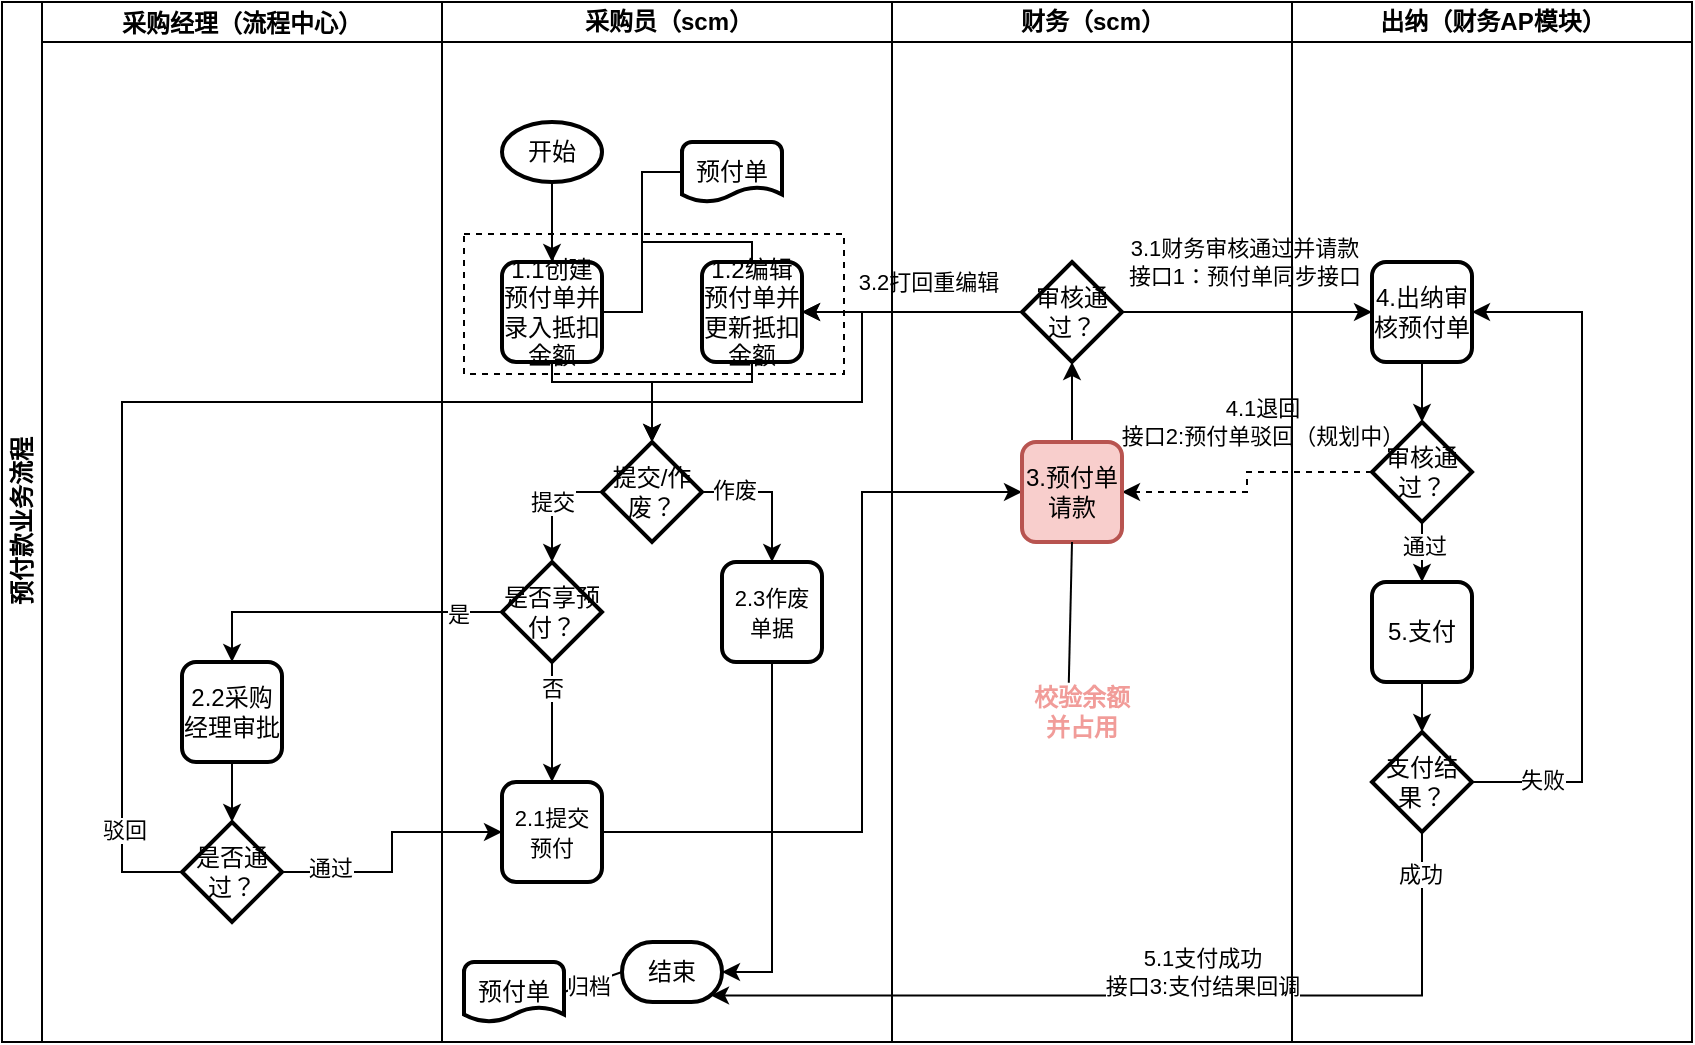 <mxfile version="19.0.3" type="github" pages="4">
  <diagram id="W6HGTKn-jRhKpeLh2AHC" name="预付业务流程">
    <mxGraphModel dx="1391" dy="800" grid="1" gridSize="10" guides="1" tooltips="1" connect="1" arrows="1" fold="1" page="1" pageScale="2" pageWidth="827" pageHeight="1169" math="0" shadow="0">
      <root>
        <mxCell id="0" />
        <mxCell id="1" parent="0" />
        <mxCell id="T7JFVsmEhw-aMUsfRaLt-5" value="预付款业务流程" style="swimlane;html=1;childLayout=stackLayout;resizeParent=1;resizeParentMax=0;startSize=20;horizontal=0;horizontalStack=1;" parent="1" vertex="1">
          <mxGeometry x="10" y="10" width="845" height="520" as="geometry">
            <mxRectangle x="120" y="90" width="50" height="40" as="alternateBounds" />
          </mxGeometry>
        </mxCell>
        <mxCell id="KYZfh-rwylgW9C_j4u6q-3" value="采购经理（流程中心）" style="swimlane;startSize=20;shadow=0;fontColor=#000000;" parent="T7JFVsmEhw-aMUsfRaLt-5" vertex="1">
          <mxGeometry x="20" width="200" height="520" as="geometry" />
        </mxCell>
        <mxCell id="KYZfh-rwylgW9C_j4u6q-55" value="" style="edgeStyle=orthogonalEdgeStyle;rounded=0;orthogonalLoop=1;jettySize=auto;html=1;fontColor=#000000;startArrow=none;startFill=0;endArrow=classic;endFill=1;strokeColor=#000000;" parent="KYZfh-rwylgW9C_j4u6q-3" source="KYZfh-rwylgW9C_j4u6q-4" target="KYZfh-rwylgW9C_j4u6q-54" edge="1">
          <mxGeometry relative="1" as="geometry" />
        </mxCell>
        <mxCell id="KYZfh-rwylgW9C_j4u6q-4" value="2.2采购经理审批" style="rounded=1;whiteSpace=wrap;html=1;absoluteArcSize=1;arcSize=14;strokeWidth=2;imageWidth=12;imageHeight=12;" parent="KYZfh-rwylgW9C_j4u6q-3" vertex="1">
          <mxGeometry x="70" y="330" width="50" height="50" as="geometry" />
        </mxCell>
        <mxCell id="KYZfh-rwylgW9C_j4u6q-54" value="是否通过？" style="strokeWidth=2;html=1;shape=mxgraph.flowchart.decision;whiteSpace=wrap;" parent="KYZfh-rwylgW9C_j4u6q-3" vertex="1">
          <mxGeometry x="70" y="410" width="50" height="50" as="geometry" />
        </mxCell>
        <mxCell id="T7JFVsmEhw-aMUsfRaLt-6" value="采购员（scm）" style="swimlane;html=1;startSize=20;" parent="T7JFVsmEhw-aMUsfRaLt-5" vertex="1">
          <mxGeometry x="220" width="225" height="520" as="geometry" />
        </mxCell>
        <mxCell id="T7JFVsmEhw-aMUsfRaLt-48" value="" style="rounded=0;whiteSpace=wrap;html=1;dashed=1;" parent="T7JFVsmEhw-aMUsfRaLt-6" vertex="1">
          <mxGeometry x="11" y="116" width="190" height="70" as="geometry" />
        </mxCell>
        <mxCell id="T7JFVsmEhw-aMUsfRaLt-1" value="开始" style="strokeWidth=2;html=1;shape=mxgraph.flowchart.start_1;whiteSpace=wrap;" parent="T7JFVsmEhw-aMUsfRaLt-6" vertex="1">
          <mxGeometry x="30" y="60" width="50" height="30" as="geometry" />
        </mxCell>
        <mxCell id="T7JFVsmEhw-aMUsfRaLt-9" value="" style="edgeStyle=orthogonalEdgeStyle;rounded=0;orthogonalLoop=1;jettySize=auto;html=1;entryX=0.5;entryY=0;entryDx=0;entryDy=0;entryPerimeter=0;" parent="T7JFVsmEhw-aMUsfRaLt-6" source="T7JFVsmEhw-aMUsfRaLt-2" target="T7JFVsmEhw-aMUsfRaLt-30" edge="1">
          <mxGeometry relative="1" as="geometry">
            <Array as="points">
              <mxPoint x="55" y="190" />
              <mxPoint x="105" y="190" />
            </Array>
          </mxGeometry>
        </mxCell>
        <mxCell id="T7JFVsmEhw-aMUsfRaLt-38" style="edgeStyle=orthogonalEdgeStyle;rounded=0;orthogonalLoop=1;jettySize=auto;html=1;entryX=0;entryY=0.5;entryDx=0;entryDy=0;entryPerimeter=0;endArrow=none;endFill=0;" parent="T7JFVsmEhw-aMUsfRaLt-6" source="T7JFVsmEhw-aMUsfRaLt-2" target="T7JFVsmEhw-aMUsfRaLt-37" edge="1">
          <mxGeometry relative="1" as="geometry" />
        </mxCell>
        <mxCell id="T7JFVsmEhw-aMUsfRaLt-2" value="1.1创建预付单并录入抵扣金额" style="rounded=1;whiteSpace=wrap;html=1;absoluteArcSize=1;arcSize=14;strokeWidth=2;imageWidth=12;imageHeight=12;" parent="T7JFVsmEhw-aMUsfRaLt-6" vertex="1">
          <mxGeometry x="30" y="130" width="50" height="50" as="geometry" />
        </mxCell>
        <mxCell id="T7JFVsmEhw-aMUsfRaLt-3" value="" style="edgeStyle=orthogonalEdgeStyle;rounded=0;orthogonalLoop=1;jettySize=auto;html=1;" parent="T7JFVsmEhw-aMUsfRaLt-6" source="T7JFVsmEhw-aMUsfRaLt-1" target="T7JFVsmEhw-aMUsfRaLt-2" edge="1">
          <mxGeometry relative="1" as="geometry" />
        </mxCell>
        <mxCell id="T7JFVsmEhw-aMUsfRaLt-21" value="结束" style="strokeWidth=2;html=1;shape=mxgraph.flowchart.terminator;whiteSpace=wrap;direction=west;" parent="T7JFVsmEhw-aMUsfRaLt-6" vertex="1">
          <mxGeometry x="90" y="470" width="50" height="30" as="geometry" />
        </mxCell>
        <mxCell id="T7JFVsmEhw-aMUsfRaLt-39" style="edgeStyle=orthogonalEdgeStyle;rounded=0;orthogonalLoop=1;jettySize=auto;html=1;entryX=0;entryY=0.5;entryDx=0;entryDy=0;entryPerimeter=0;endArrow=none;endFill=0;" parent="T7JFVsmEhw-aMUsfRaLt-6" source="T7JFVsmEhw-aMUsfRaLt-22" target="T7JFVsmEhw-aMUsfRaLt-37" edge="1">
          <mxGeometry relative="1" as="geometry">
            <Array as="points">
              <mxPoint x="155" y="120" />
              <mxPoint x="100" y="120" />
              <mxPoint x="100" y="85" />
            </Array>
          </mxGeometry>
        </mxCell>
        <mxCell id="T7JFVsmEhw-aMUsfRaLt-22" value="1.2编辑预付单并更新抵扣金额" style="rounded=1;whiteSpace=wrap;html=1;absoluteArcSize=1;arcSize=14;strokeWidth=2;imageWidth=12;imageHeight=12;" parent="T7JFVsmEhw-aMUsfRaLt-6" vertex="1">
          <mxGeometry x="130" y="130" width="50" height="50" as="geometry" />
        </mxCell>
        <mxCell id="T7JFVsmEhw-aMUsfRaLt-32" style="edgeStyle=orthogonalEdgeStyle;rounded=0;orthogonalLoop=1;jettySize=auto;html=1;entryX=0.5;entryY=0;entryDx=0;entryDy=0;" parent="T7JFVsmEhw-aMUsfRaLt-6" source="T7JFVsmEhw-aMUsfRaLt-30" target="T7JFVsmEhw-aMUsfRaLt-53" edge="1">
          <mxGeometry relative="1" as="geometry" />
        </mxCell>
        <mxCell id="0vmTJOJTwvx8dGB5ADXu-3" value="作废" style="edgeLabel;html=1;align=center;verticalAlign=middle;resizable=0;points=[];fontColor=#000000;" parent="T7JFVsmEhw-aMUsfRaLt-32" vertex="1" connectable="0">
          <mxGeometry x="-0.543" y="1" relative="1" as="geometry">
            <mxPoint as="offset" />
          </mxGeometry>
        </mxCell>
        <mxCell id="KYZfh-rwylgW9C_j4u6q-52" value="提交" style="edgeStyle=orthogonalEdgeStyle;rounded=0;orthogonalLoop=1;jettySize=auto;html=1;entryX=0.5;entryY=0;entryDx=0;entryDy=0;entryPerimeter=0;fontColor=#000000;startArrow=none;startFill=0;endArrow=classic;endFill=1;strokeColor=#000000;exitX=0;exitY=0.5;exitDx=0;exitDy=0;exitPerimeter=0;" parent="T7JFVsmEhw-aMUsfRaLt-6" source="T7JFVsmEhw-aMUsfRaLt-30" target="KYZfh-rwylgW9C_j4u6q-50" edge="1">
          <mxGeometry relative="1" as="geometry" />
        </mxCell>
        <mxCell id="T7JFVsmEhw-aMUsfRaLt-30" value="提交/作废？" style="strokeWidth=2;html=1;shape=mxgraph.flowchart.decision;whiteSpace=wrap;" parent="T7JFVsmEhw-aMUsfRaLt-6" vertex="1">
          <mxGeometry x="80" y="220" width="50" height="50" as="geometry" />
        </mxCell>
        <mxCell id="T7JFVsmEhw-aMUsfRaLt-31" style="edgeStyle=orthogonalEdgeStyle;rounded=0;orthogonalLoop=1;jettySize=auto;html=1;entryX=0.5;entryY=0;entryDx=0;entryDy=0;entryPerimeter=0;exitX=0.5;exitY=1;exitDx=0;exitDy=0;" parent="T7JFVsmEhw-aMUsfRaLt-6" source="T7JFVsmEhw-aMUsfRaLt-22" target="T7JFVsmEhw-aMUsfRaLt-30" edge="1">
          <mxGeometry relative="1" as="geometry">
            <mxPoint x="155" y="210" as="targetPoint" />
            <Array as="points">
              <mxPoint x="155" y="190" />
              <mxPoint x="105" y="190" />
            </Array>
          </mxGeometry>
        </mxCell>
        <mxCell id="T7JFVsmEhw-aMUsfRaLt-37" value="预付单" style="strokeWidth=2;html=1;shape=mxgraph.flowchart.document2;whiteSpace=wrap;size=0.25;" parent="T7JFVsmEhw-aMUsfRaLt-6" vertex="1">
          <mxGeometry x="120" y="70" width="50" height="30" as="geometry" />
        </mxCell>
        <mxCell id="KYZfh-rwylgW9C_j4u6q-51" style="edgeStyle=none;rounded=0;orthogonalLoop=1;jettySize=auto;html=1;exitX=0.5;exitY=0;exitDx=0;exitDy=0;fontColor=#000000;startArrow=none;startFill=0;endArrow=classic;endFill=1;strokeColor=#F19C99;exitPerimeter=0;" parent="T7JFVsmEhw-aMUsfRaLt-6" source="KYZfh-rwylgW9C_j4u6q-50" target="KYZfh-rwylgW9C_j4u6q-50" edge="1">
          <mxGeometry relative="1" as="geometry" />
        </mxCell>
        <mxCell id="T7JFVsmEhw-aMUsfRaLt-50" value="&lt;span style=&quot;font-size: 11px; background-color: rgb(255, 255, 255);&quot;&gt;2.1提交预付&lt;/span&gt;" style="rounded=1;whiteSpace=wrap;html=1;absoluteArcSize=1;arcSize=14;strokeWidth=2;imageWidth=12;imageHeight=12;" parent="T7JFVsmEhw-aMUsfRaLt-6" vertex="1">
          <mxGeometry x="30" y="390" width="50" height="50" as="geometry" />
        </mxCell>
        <mxCell id="T7JFVsmEhw-aMUsfRaLt-54" style="edgeStyle=orthogonalEdgeStyle;rounded=0;orthogonalLoop=1;jettySize=auto;html=1;entryX=0;entryY=0.5;entryDx=0;entryDy=0;entryPerimeter=0;endArrow=classic;endFill=1;exitX=0.5;exitY=1;exitDx=0;exitDy=0;" parent="T7JFVsmEhw-aMUsfRaLt-6" source="T7JFVsmEhw-aMUsfRaLt-53" target="T7JFVsmEhw-aMUsfRaLt-21" edge="1">
          <mxGeometry relative="1" as="geometry" />
        </mxCell>
        <mxCell id="T7JFVsmEhw-aMUsfRaLt-53" value="&lt;span style=&quot;font-size: 11px; background-color: rgb(255, 255, 255);&quot;&gt;2.3作废单据&lt;/span&gt;" style="rounded=1;whiteSpace=wrap;html=1;absoluteArcSize=1;arcSize=14;strokeWidth=2;imageWidth=12;imageHeight=12;" parent="T7JFVsmEhw-aMUsfRaLt-6" vertex="1">
          <mxGeometry x="140" y="280" width="50" height="50" as="geometry" />
        </mxCell>
        <mxCell id="KYZfh-rwylgW9C_j4u6q-61" style="edgeStyle=none;rounded=0;orthogonalLoop=1;jettySize=auto;html=1;fontColor=#000000;startArrow=none;startFill=0;endArrow=classic;endFill=1;strokeColor=#000000;" parent="T7JFVsmEhw-aMUsfRaLt-6" source="KYZfh-rwylgW9C_j4u6q-50" target="T7JFVsmEhw-aMUsfRaLt-50" edge="1">
          <mxGeometry relative="1" as="geometry" />
        </mxCell>
        <mxCell id="0vmTJOJTwvx8dGB5ADXu-2" value="否" style="edgeLabel;html=1;align=center;verticalAlign=middle;resizable=0;points=[];fontColor=#000000;" parent="KYZfh-rwylgW9C_j4u6q-61" vertex="1" connectable="0">
          <mxGeometry x="-0.567" relative="1" as="geometry">
            <mxPoint as="offset" />
          </mxGeometry>
        </mxCell>
        <mxCell id="KYZfh-rwylgW9C_j4u6q-50" value="是否享预付？" style="strokeWidth=2;html=1;shape=mxgraph.flowchart.decision;whiteSpace=wrap;" parent="T7JFVsmEhw-aMUsfRaLt-6" vertex="1">
          <mxGeometry x="30" y="280" width="50" height="50" as="geometry" />
        </mxCell>
        <mxCell id="KYZfh-rwylgW9C_j4u6q-83" value="预付单" style="strokeWidth=2;html=1;shape=mxgraph.flowchart.document2;whiteSpace=wrap;size=0.25;" parent="T7JFVsmEhw-aMUsfRaLt-6" vertex="1">
          <mxGeometry x="11" y="480" width="50" height="30" as="geometry" />
        </mxCell>
        <mxCell id="KYZfh-rwylgW9C_j4u6q-84" value="" style="endArrow=none;html=1;rounded=0;fontColor=#000000;strokeColor=#000000;exitX=1;exitY=0.5;exitDx=0;exitDy=0;exitPerimeter=0;entryX=1;entryY=0.5;entryDx=0;entryDy=0;entryPerimeter=0;" parent="T7JFVsmEhw-aMUsfRaLt-6" source="T7JFVsmEhw-aMUsfRaLt-21" target="KYZfh-rwylgW9C_j4u6q-83" edge="1">
          <mxGeometry width="50" height="50" relative="1" as="geometry">
            <mxPoint x="190" y="330" as="sourcePoint" />
            <mxPoint x="240" y="280" as="targetPoint" />
          </mxGeometry>
        </mxCell>
        <mxCell id="KYZfh-rwylgW9C_j4u6q-85" value="归档" style="edgeLabel;html=1;align=center;verticalAlign=middle;resizable=0;points=[];fontColor=#000000;" parent="KYZfh-rwylgW9C_j4u6q-84" vertex="1" connectable="0">
          <mxGeometry x="0.241" y="1" relative="1" as="geometry">
            <mxPoint as="offset" />
          </mxGeometry>
        </mxCell>
        <mxCell id="T7JFVsmEhw-aMUsfRaLt-19" style="rounded=0;orthogonalLoop=1;jettySize=auto;html=1;entryX=0;entryY=0.5;entryDx=0;entryDy=0;" parent="T7JFVsmEhw-aMUsfRaLt-5" source="T7JFVsmEhw-aMUsfRaLt-14" target="T7JFVsmEhw-aMUsfRaLt-41" edge="1">
          <mxGeometry relative="1" as="geometry" />
        </mxCell>
        <mxCell id="T7JFVsmEhw-aMUsfRaLt-20" value="3.1财务审核通过并请款&lt;br&gt;接口1：预付单同步接口" style="edgeLabel;html=1;align=center;verticalAlign=middle;resizable=0;points=[];" parent="T7JFVsmEhw-aMUsfRaLt-19" vertex="1" connectable="0">
          <mxGeometry x="-0.833" y="-3" relative="1" as="geometry">
            <mxPoint x="50" y="-28" as="offset" />
          </mxGeometry>
        </mxCell>
        <mxCell id="T7JFVsmEhw-aMUsfRaLt-23" style="edgeStyle=orthogonalEdgeStyle;rounded=0;orthogonalLoop=1;jettySize=auto;html=1;" parent="T7JFVsmEhw-aMUsfRaLt-5" source="T7JFVsmEhw-aMUsfRaLt-14" target="T7JFVsmEhw-aMUsfRaLt-22" edge="1">
          <mxGeometry relative="1" as="geometry" />
        </mxCell>
        <mxCell id="T7JFVsmEhw-aMUsfRaLt-29" value="3.2打回重编辑" style="edgeLabel;html=1;align=center;verticalAlign=middle;resizable=0;points=[];" parent="T7JFVsmEhw-aMUsfRaLt-23" vertex="1" connectable="0">
          <mxGeometry x="-0.143" y="1" relative="1" as="geometry">
            <mxPoint y="-16" as="offset" />
          </mxGeometry>
        </mxCell>
        <mxCell id="T7JFVsmEhw-aMUsfRaLt-25" style="edgeStyle=orthogonalEdgeStyle;rounded=0;orthogonalLoop=1;jettySize=auto;html=1;exitX=0.5;exitY=1;exitDx=0;exitDy=0;exitPerimeter=0;entryX=0.11;entryY=0.11;entryDx=0;entryDy=0;entryPerimeter=0;" parent="T7JFVsmEhw-aMUsfRaLt-5" source="T7JFVsmEhw-aMUsfRaLt-16" target="T7JFVsmEhw-aMUsfRaLt-21" edge="1">
          <mxGeometry relative="1" as="geometry">
            <mxPoint x="350" y="485" as="targetPoint" />
            <Array as="points">
              <mxPoint x="710" y="497" />
            </Array>
          </mxGeometry>
        </mxCell>
        <mxCell id="T7JFVsmEhw-aMUsfRaLt-26" value="5.1支付成功&lt;br&gt;接口3:支付结果回调" style="edgeLabel;html=1;align=center;verticalAlign=middle;resizable=0;points=[];" parent="T7JFVsmEhw-aMUsfRaLt-25" vertex="1" connectable="0">
          <mxGeometry x="-0.781" y="-4" relative="1" as="geometry">
            <mxPoint x="-106" y="22" as="offset" />
          </mxGeometry>
        </mxCell>
        <mxCell id="0vmTJOJTwvx8dGB5ADXu-5" value="成功" style="edgeLabel;html=1;align=center;verticalAlign=middle;resizable=0;points=[];fontColor=#000000;" parent="T7JFVsmEhw-aMUsfRaLt-25" vertex="1" connectable="0">
          <mxGeometry x="-0.904" y="-1" relative="1" as="geometry">
            <mxPoint as="offset" />
          </mxGeometry>
        </mxCell>
        <mxCell id="T7JFVsmEhw-aMUsfRaLt-45" style="edgeStyle=orthogonalEdgeStyle;rounded=0;orthogonalLoop=1;jettySize=auto;html=1;entryX=1;entryY=0.5;entryDx=0;entryDy=0;endArrow=classic;endFill=1;dashed=1;" parent="T7JFVsmEhw-aMUsfRaLt-5" source="T7JFVsmEhw-aMUsfRaLt-42" target="T7JFVsmEhw-aMUsfRaLt-10" edge="1">
          <mxGeometry relative="1" as="geometry" />
        </mxCell>
        <mxCell id="T7JFVsmEhw-aMUsfRaLt-46" value="4.1退回&lt;br&gt;接口2:预付单驳回（规划中）" style="edgeLabel;html=1;align=center;verticalAlign=middle;resizable=0;points=[];" parent="T7JFVsmEhw-aMUsfRaLt-45" vertex="1" connectable="0">
          <mxGeometry x="-0.243" y="-2" relative="1" as="geometry">
            <mxPoint x="-4" y="-23" as="offset" />
          </mxGeometry>
        </mxCell>
        <mxCell id="T7JFVsmEhw-aMUsfRaLt-52" style="edgeStyle=orthogonalEdgeStyle;rounded=0;orthogonalLoop=1;jettySize=auto;html=1;entryX=0;entryY=0.5;entryDx=0;entryDy=0;endArrow=classic;endFill=1;exitX=1;exitY=0.5;exitDx=0;exitDy=0;" parent="T7JFVsmEhw-aMUsfRaLt-5" source="T7JFVsmEhw-aMUsfRaLt-50" target="T7JFVsmEhw-aMUsfRaLt-10" edge="1">
          <mxGeometry relative="1" as="geometry">
            <Array as="points">
              <mxPoint x="430" y="415" />
              <mxPoint x="430" y="245" />
            </Array>
          </mxGeometry>
        </mxCell>
        <mxCell id="KYZfh-rwylgW9C_j4u6q-53" style="edgeStyle=orthogonalEdgeStyle;rounded=0;orthogonalLoop=1;jettySize=auto;html=1;entryX=0.5;entryY=0;entryDx=0;entryDy=0;fontColor=#000000;startArrow=none;startFill=0;endArrow=classic;endFill=1;strokeColor=#000000;" parent="T7JFVsmEhw-aMUsfRaLt-5" source="KYZfh-rwylgW9C_j4u6q-50" target="KYZfh-rwylgW9C_j4u6q-4" edge="1">
          <mxGeometry relative="1" as="geometry" />
        </mxCell>
        <mxCell id="0vmTJOJTwvx8dGB5ADXu-1" value="是" style="edgeLabel;html=1;align=center;verticalAlign=middle;resizable=0;points=[];fontColor=#000000;" parent="KYZfh-rwylgW9C_j4u6q-53" vertex="1" connectable="0">
          <mxGeometry x="-0.725" y="1" relative="1" as="geometry">
            <mxPoint as="offset" />
          </mxGeometry>
        </mxCell>
        <mxCell id="KYZfh-rwylgW9C_j4u6q-56" style="edgeStyle=orthogonalEdgeStyle;rounded=0;orthogonalLoop=1;jettySize=auto;html=1;entryX=0;entryY=0.5;entryDx=0;entryDy=0;fontColor=#000000;startArrow=none;startFill=0;endArrow=classic;endFill=1;strokeColor=#000000;" parent="T7JFVsmEhw-aMUsfRaLt-5" source="KYZfh-rwylgW9C_j4u6q-54" target="T7JFVsmEhw-aMUsfRaLt-50" edge="1">
          <mxGeometry relative="1" as="geometry" />
        </mxCell>
        <mxCell id="KYZfh-rwylgW9C_j4u6q-58" value="通过" style="edgeLabel;html=1;align=center;verticalAlign=middle;resizable=0;points=[];fontColor=#000000;" parent="KYZfh-rwylgW9C_j4u6q-56" vertex="1" connectable="0">
          <mxGeometry x="-0.631" y="2" relative="1" as="geometry">
            <mxPoint as="offset" />
          </mxGeometry>
        </mxCell>
        <mxCell id="KYZfh-rwylgW9C_j4u6q-57" style="edgeStyle=orthogonalEdgeStyle;rounded=0;orthogonalLoop=1;jettySize=auto;html=1;entryX=1;entryY=0.5;entryDx=0;entryDy=0;fontColor=#000000;startArrow=none;startFill=0;endArrow=classic;endFill=1;strokeColor=#000000;" parent="T7JFVsmEhw-aMUsfRaLt-5" source="KYZfh-rwylgW9C_j4u6q-54" target="T7JFVsmEhw-aMUsfRaLt-22" edge="1">
          <mxGeometry relative="1" as="geometry">
            <Array as="points">
              <mxPoint x="60" y="435" />
              <mxPoint x="60" y="200" />
              <mxPoint x="430" y="200" />
              <mxPoint x="430" y="155" />
            </Array>
          </mxGeometry>
        </mxCell>
        <mxCell id="KYZfh-rwylgW9C_j4u6q-59" value="驳回" style="edgeLabel;html=1;align=center;verticalAlign=middle;resizable=0;points=[];fontColor=#000000;" parent="KYZfh-rwylgW9C_j4u6q-57" vertex="1" connectable="0">
          <mxGeometry x="-0.855" y="-1" relative="1" as="geometry">
            <mxPoint as="offset" />
          </mxGeometry>
        </mxCell>
        <mxCell id="T7JFVsmEhw-aMUsfRaLt-7" value="财务（scm）" style="swimlane;html=1;startSize=20;" parent="T7JFVsmEhw-aMUsfRaLt-5" vertex="1">
          <mxGeometry x="445" width="200" height="520" as="geometry" />
        </mxCell>
        <mxCell id="T7JFVsmEhw-aMUsfRaLt-15" value="" style="edgeStyle=orthogonalEdgeStyle;rounded=0;orthogonalLoop=1;jettySize=auto;html=1;" parent="T7JFVsmEhw-aMUsfRaLt-7" source="T7JFVsmEhw-aMUsfRaLt-10" target="T7JFVsmEhw-aMUsfRaLt-14" edge="1">
          <mxGeometry relative="1" as="geometry" />
        </mxCell>
        <mxCell id="T7JFVsmEhw-aMUsfRaLt-10" value="3.预付单请款" style="rounded=1;whiteSpace=wrap;html=1;absoluteArcSize=1;arcSize=14;strokeWidth=2;fillColor=#f8cecc;strokeColor=#b85450;" parent="T7JFVsmEhw-aMUsfRaLt-7" vertex="1">
          <mxGeometry x="65" y="220" width="50" height="50" as="geometry" />
        </mxCell>
        <mxCell id="T7JFVsmEhw-aMUsfRaLt-14" value="审核通过？" style="strokeWidth=2;html=1;shape=mxgraph.flowchart.decision;whiteSpace=wrap;" parent="T7JFVsmEhw-aMUsfRaLt-7" vertex="1">
          <mxGeometry x="65" y="130" width="50" height="50" as="geometry" />
        </mxCell>
        <mxCell id="kRHlc_WiZRP7RABpxytT-1" value="&lt;b&gt;&lt;font color=&quot;#f19c99&quot;&gt;校验余额并占用&lt;/font&gt;&lt;/b&gt;" style="text;html=1;align=center;verticalAlign=middle;whiteSpace=wrap;rounded=0;shadow=0;labelBackgroundColor=#FFFFFF;fontFamily=Helvetica;gradientDirection=east;" parent="T7JFVsmEhw-aMUsfRaLt-7" vertex="1">
          <mxGeometry x="65" y="340" width="60" height="30" as="geometry" />
        </mxCell>
        <mxCell id="kRHlc_WiZRP7RABpxytT-2" value="" style="endArrow=none;html=1;rounded=0;fontFamily=Helvetica;fontColor=#000000;strokeColor=#000000;entryX=0.5;entryY=1;entryDx=0;entryDy=0;exitX=0.39;exitY=0.013;exitDx=0;exitDy=0;exitPerimeter=0;" parent="T7JFVsmEhw-aMUsfRaLt-7" source="kRHlc_WiZRP7RABpxytT-1" target="T7JFVsmEhw-aMUsfRaLt-10" edge="1">
          <mxGeometry width="50" height="50" relative="1" as="geometry">
            <mxPoint x="25" y="430" as="sourcePoint" />
            <mxPoint x="75" y="380" as="targetPoint" />
          </mxGeometry>
        </mxCell>
        <mxCell id="T7JFVsmEhw-aMUsfRaLt-8" value="出纳（财务AP模块）" style="swimlane;html=1;startSize=20;" parent="T7JFVsmEhw-aMUsfRaLt-5" vertex="1">
          <mxGeometry x="645" width="200" height="520" as="geometry" />
        </mxCell>
        <mxCell id="T7JFVsmEhw-aMUsfRaLt-16" value="支付结果？" style="strokeWidth=2;html=1;shape=mxgraph.flowchart.decision;whiteSpace=wrap;" parent="T7JFVsmEhw-aMUsfRaLt-8" vertex="1">
          <mxGeometry x="40" y="365" width="50" height="50" as="geometry" />
        </mxCell>
        <mxCell id="T7JFVsmEhw-aMUsfRaLt-43" style="edgeStyle=orthogonalEdgeStyle;rounded=0;orthogonalLoop=1;jettySize=auto;html=1;entryX=0.5;entryY=0;entryDx=0;entryDy=0;entryPerimeter=0;endArrow=classic;endFill=1;" parent="T7JFVsmEhw-aMUsfRaLt-8" source="T7JFVsmEhw-aMUsfRaLt-41" target="T7JFVsmEhw-aMUsfRaLt-42" edge="1">
          <mxGeometry relative="1" as="geometry" />
        </mxCell>
        <mxCell id="T7JFVsmEhw-aMUsfRaLt-41" value="4.出纳审核预付单" style="rounded=1;whiteSpace=wrap;html=1;absoluteArcSize=1;arcSize=14;strokeWidth=2;" parent="T7JFVsmEhw-aMUsfRaLt-8" vertex="1">
          <mxGeometry x="40" y="130" width="50" height="50" as="geometry" />
        </mxCell>
        <mxCell id="T7JFVsmEhw-aMUsfRaLt-44" style="edgeStyle=orthogonalEdgeStyle;rounded=0;orthogonalLoop=1;jettySize=auto;html=1;entryX=0.5;entryY=0;entryDx=0;entryDy=0;endArrow=classic;endFill=1;" parent="T7JFVsmEhw-aMUsfRaLt-8" source="T7JFVsmEhw-aMUsfRaLt-42" target="T7JFVsmEhw-aMUsfRaLt-55" edge="1">
          <mxGeometry relative="1" as="geometry">
            <mxPoint x="65" y="290" as="targetPoint" />
          </mxGeometry>
        </mxCell>
        <mxCell id="0vmTJOJTwvx8dGB5ADXu-4" value="通过" style="edgeLabel;html=1;align=center;verticalAlign=middle;resizable=0;points=[];fontColor=#000000;" parent="T7JFVsmEhw-aMUsfRaLt-44" vertex="1" connectable="0">
          <mxGeometry x="0.28" y="1" relative="1" as="geometry">
            <mxPoint as="offset" />
          </mxGeometry>
        </mxCell>
        <mxCell id="T7JFVsmEhw-aMUsfRaLt-42" value="审核通过？" style="strokeWidth=2;html=1;shape=mxgraph.flowchart.decision;whiteSpace=wrap;" parent="T7JFVsmEhw-aMUsfRaLt-8" vertex="1">
          <mxGeometry x="40" y="210" width="50" height="50" as="geometry" />
        </mxCell>
        <mxCell id="T7JFVsmEhw-aMUsfRaLt-56" style="edgeStyle=orthogonalEdgeStyle;rounded=0;orthogonalLoop=1;jettySize=auto;html=1;endArrow=classic;endFill=1;" parent="T7JFVsmEhw-aMUsfRaLt-8" source="T7JFVsmEhw-aMUsfRaLt-55" target="T7JFVsmEhw-aMUsfRaLt-16" edge="1">
          <mxGeometry relative="1" as="geometry" />
        </mxCell>
        <mxCell id="T7JFVsmEhw-aMUsfRaLt-55" value="5.支付" style="rounded=1;whiteSpace=wrap;html=1;absoluteArcSize=1;arcSize=14;strokeWidth=2;" parent="T7JFVsmEhw-aMUsfRaLt-8" vertex="1">
          <mxGeometry x="40" y="290" width="50" height="50" as="geometry" />
        </mxCell>
        <mxCell id="T7JFVsmEhw-aMUsfRaLt-27" style="edgeStyle=orthogonalEdgeStyle;rounded=0;orthogonalLoop=1;jettySize=auto;html=1;exitX=1;exitY=0.5;exitDx=0;exitDy=0;exitPerimeter=0;entryX=1;entryY=0.5;entryDx=0;entryDy=0;" parent="T7JFVsmEhw-aMUsfRaLt-8" source="T7JFVsmEhw-aMUsfRaLt-16" target="T7JFVsmEhw-aMUsfRaLt-41" edge="1">
          <mxGeometry relative="1" as="geometry">
            <Array as="points">
              <mxPoint x="145" y="390" />
              <mxPoint x="145" y="155" />
            </Array>
            <mxPoint x="145" y="300" as="targetPoint" />
          </mxGeometry>
        </mxCell>
        <mxCell id="0vmTJOJTwvx8dGB5ADXu-6" value="失败" style="edgeLabel;html=1;align=center;verticalAlign=middle;resizable=0;points=[];fontColor=#000000;" parent="T7JFVsmEhw-aMUsfRaLt-27" vertex="1" connectable="0">
          <mxGeometry x="-0.8" y="1" relative="1" as="geometry">
            <mxPoint as="offset" />
          </mxGeometry>
        </mxCell>
      </root>
    </mxGraphModel>
  </diagram>
  <diagram id="1qZhPAOO_XHRtE7czPGz" name="预付用例">
    <mxGraphModel dx="1391" dy="1969" grid="1" gridSize="10" guides="1" tooltips="1" connect="1" arrows="1" fold="1" page="1" pageScale="1" pageWidth="827" pageHeight="1169" math="0" shadow="0">
      <root>
        <mxCell id="0" />
        <mxCell id="1" parent="0" />
        <mxCell id="hSSDwn-qpF6n2x3ykTJz-38" style="edgeStyle=none;rounded=0;orthogonalLoop=1;jettySize=auto;html=1;fontColor=#000000;startArrow=none;startFill=0;endArrow=none;endFill=0;strokeColor=#000000;entryX=0;entryY=0.5;entryDx=0;entryDy=0;" parent="1" source="hSSDwn-qpF6n2x3ykTJz-1" target="hSSDwn-qpF6n2x3ykTJz-30" edge="1">
          <mxGeometry relative="1" as="geometry">
            <mxPoint x="190" y="-129" as="targetPoint" />
          </mxGeometry>
        </mxCell>
        <mxCell id="hSSDwn-qpF6n2x3ykTJz-39" style="edgeStyle=none;rounded=0;orthogonalLoop=1;jettySize=auto;html=1;entryX=0;entryY=0.5;entryDx=0;entryDy=0;fontColor=#000000;startArrow=none;startFill=0;endArrow=none;endFill=0;strokeColor=#000000;" parent="1" source="hSSDwn-qpF6n2x3ykTJz-1" target="hSSDwn-qpF6n2x3ykTJz-13" edge="1">
          <mxGeometry relative="1" as="geometry" />
        </mxCell>
        <mxCell id="hSSDwn-qpF6n2x3ykTJz-40" style="edgeStyle=none;rounded=0;orthogonalLoop=1;jettySize=auto;html=1;entryX=0;entryY=0.5;entryDx=0;entryDy=0;fontColor=#000000;startArrow=none;startFill=0;endArrow=none;endFill=0;strokeColor=#000000;" parent="1" source="hSSDwn-qpF6n2x3ykTJz-1" target="hSSDwn-qpF6n2x3ykTJz-31" edge="1">
          <mxGeometry relative="1" as="geometry" />
        </mxCell>
        <mxCell id="hSSDwn-qpF6n2x3ykTJz-41" style="edgeStyle=none;rounded=0;orthogonalLoop=1;jettySize=auto;html=1;entryX=0;entryY=0.5;entryDx=0;entryDy=0;fontColor=#000000;startArrow=none;startFill=0;endArrow=none;endFill=0;strokeColor=#000000;" parent="1" source="hSSDwn-qpF6n2x3ykTJz-1" target="hSSDwn-qpF6n2x3ykTJz-11" edge="1">
          <mxGeometry relative="1" as="geometry" />
        </mxCell>
        <mxCell id="hSSDwn-qpF6n2x3ykTJz-42" style="edgeStyle=none;rounded=0;orthogonalLoop=1;jettySize=auto;html=1;entryX=0;entryY=0.5;entryDx=0;entryDy=0;fontColor=#000000;startArrow=none;startFill=0;endArrow=none;endFill=0;strokeColor=#000000;" parent="1" source="hSSDwn-qpF6n2x3ykTJz-1" target="hSSDwn-qpF6n2x3ykTJz-12" edge="1">
          <mxGeometry relative="1" as="geometry" />
        </mxCell>
        <mxCell id="hSSDwn-qpF6n2x3ykTJz-52" style="edgeStyle=none;rounded=0;orthogonalLoop=1;jettySize=auto;html=1;entryX=0;entryY=0.5;entryDx=0;entryDy=0;fontColor=#000000;startArrow=none;startFill=0;endArrow=none;endFill=0;strokeColor=#000000;" parent="1" source="hSSDwn-qpF6n2x3ykTJz-1" target="hSSDwn-qpF6n2x3ykTJz-34" edge="1">
          <mxGeometry relative="1" as="geometry" />
        </mxCell>
        <mxCell id="nzyM8zb29fsck090oVmc-1" style="edgeStyle=none;rounded=0;orthogonalLoop=1;jettySize=auto;html=1;entryX=0;entryY=0.5;entryDx=0;entryDy=0;fontColor=#000000;startArrow=none;startFill=0;endArrow=none;endFill=0;strokeColor=#000000;" parent="1" source="hSSDwn-qpF6n2x3ykTJz-1" target="hSSDwn-qpF6n2x3ykTJz-10" edge="1">
          <mxGeometry relative="1" as="geometry" />
        </mxCell>
        <mxCell id="nzyM8zb29fsck090oVmc-2" style="edgeStyle=none;rounded=0;orthogonalLoop=1;jettySize=auto;html=1;entryX=0;entryY=0.5;entryDx=0;entryDy=0;fontColor=#000000;startArrow=none;startFill=0;endArrow=none;endFill=0;strokeColor=#000000;" parent="1" source="hSSDwn-qpF6n2x3ykTJz-1" target="hSSDwn-qpF6n2x3ykTJz-9" edge="1">
          <mxGeometry relative="1" as="geometry" />
        </mxCell>
        <mxCell id="nzyM8zb29fsck090oVmc-3" style="edgeStyle=none;rounded=0;orthogonalLoop=1;jettySize=auto;html=1;entryX=0;entryY=0.5;entryDx=0;entryDy=0;fontColor=#000000;startArrow=none;startFill=0;endArrow=none;endFill=0;strokeColor=#000000;" parent="1" source="hSSDwn-qpF6n2x3ykTJz-1" target="hSSDwn-qpF6n2x3ykTJz-8" edge="1">
          <mxGeometry relative="1" as="geometry" />
        </mxCell>
        <mxCell id="nzyM8zb29fsck090oVmc-4" style="edgeStyle=none;rounded=0;orthogonalLoop=1;jettySize=auto;html=1;entryX=0;entryY=0.5;entryDx=0;entryDy=0;fontColor=#000000;startArrow=none;startFill=0;endArrow=none;endFill=0;strokeColor=#000000;" parent="1" source="hSSDwn-qpF6n2x3ykTJz-1" target="hSSDwn-qpF6n2x3ykTJz-2" edge="1">
          <mxGeometry relative="1" as="geometry" />
        </mxCell>
        <mxCell id="hSSDwn-qpF6n2x3ykTJz-1" value="采购" style="shape=umlActor;verticalLabelPosition=bottom;verticalAlign=top;html=1;shadow=0;fontColor=#000000;rounded=0;" parent="1" vertex="1">
          <mxGeometry x="100" y="-440" width="30" height="60" as="geometry" />
        </mxCell>
        <mxCell id="hSSDwn-qpF6n2x3ykTJz-2" value="查询有权限的预付单列表" style="ellipse;whiteSpace=wrap;html=1;shadow=0;fontColor=#000000;rounded=0;" parent="1" vertex="1">
          <mxGeometry x="260" y="-875" width="140" height="70" as="geometry" />
        </mxCell>
        <mxCell id="hSSDwn-qpF6n2x3ykTJz-43" style="edgeStyle=none;rounded=0;orthogonalLoop=1;jettySize=auto;html=1;entryX=0;entryY=0.5;entryDx=0;entryDy=0;fontColor=#000000;startArrow=none;startFill=0;endArrow=none;endFill=0;strokeColor=#000000;" parent="1" source="hSSDwn-qpF6n2x3ykTJz-3" target="hSSDwn-qpF6n2x3ykTJz-12" edge="1">
          <mxGeometry relative="1" as="geometry" />
        </mxCell>
        <mxCell id="hSSDwn-qpF6n2x3ykTJz-44" style="edgeStyle=none;rounded=0;orthogonalLoop=1;jettySize=auto;html=1;entryX=0;entryY=0.5;entryDx=0;entryDy=0;fontColor=#000000;startArrow=none;startFill=0;endArrow=none;endFill=0;strokeColor=#000000;" parent="1" source="hSSDwn-qpF6n2x3ykTJz-3" target="hSSDwn-qpF6n2x3ykTJz-11" edge="1">
          <mxGeometry relative="1" as="geometry" />
        </mxCell>
        <mxCell id="hSSDwn-qpF6n2x3ykTJz-45" style="edgeStyle=none;rounded=0;orthogonalLoop=1;jettySize=auto;html=1;entryX=0;entryY=0.5;entryDx=0;entryDy=0;fontColor=#000000;startArrow=none;startFill=0;endArrow=none;endFill=0;strokeColor=#000000;" parent="1" source="hSSDwn-qpF6n2x3ykTJz-3" target="hSSDwn-qpF6n2x3ykTJz-31" edge="1">
          <mxGeometry relative="1" as="geometry" />
        </mxCell>
        <mxCell id="hSSDwn-qpF6n2x3ykTJz-46" style="edgeStyle=none;rounded=0;orthogonalLoop=1;jettySize=auto;html=1;entryX=0;entryY=0.5;entryDx=0;entryDy=0;fontColor=#000000;startArrow=none;startFill=0;endArrow=none;endFill=0;strokeColor=#000000;" parent="1" source="hSSDwn-qpF6n2x3ykTJz-3" target="hSSDwn-qpF6n2x3ykTJz-30" edge="1">
          <mxGeometry relative="1" as="geometry" />
        </mxCell>
        <mxCell id="hSSDwn-qpF6n2x3ykTJz-47" style="edgeStyle=none;rounded=0;orthogonalLoop=1;jettySize=auto;html=1;entryX=0;entryY=0.5;entryDx=0;entryDy=0;fontColor=#000000;startArrow=none;startFill=0;endArrow=none;endFill=0;strokeColor=#000000;" parent="1" source="hSSDwn-qpF6n2x3ykTJz-3" target="hSSDwn-qpF6n2x3ykTJz-10" edge="1">
          <mxGeometry relative="1" as="geometry" />
        </mxCell>
        <mxCell id="hSSDwn-qpF6n2x3ykTJz-48" style="edgeStyle=none;rounded=0;orthogonalLoop=1;jettySize=auto;html=1;entryX=0;entryY=0.5;entryDx=0;entryDy=0;fontColor=#000000;startArrow=none;startFill=0;endArrow=none;endFill=0;strokeColor=#000000;" parent="1" source="hSSDwn-qpF6n2x3ykTJz-3" target="hSSDwn-qpF6n2x3ykTJz-9" edge="1">
          <mxGeometry relative="1" as="geometry" />
        </mxCell>
        <mxCell id="hSSDwn-qpF6n2x3ykTJz-49" style="edgeStyle=none;rounded=0;orthogonalLoop=1;jettySize=auto;html=1;entryX=0;entryY=0.5;entryDx=0;entryDy=0;fontColor=#000000;startArrow=none;startFill=0;endArrow=none;endFill=0;strokeColor=#000000;" parent="1" source="hSSDwn-qpF6n2x3ykTJz-3" target="hSSDwn-qpF6n2x3ykTJz-8" edge="1">
          <mxGeometry relative="1" as="geometry" />
        </mxCell>
        <mxCell id="hSSDwn-qpF6n2x3ykTJz-50" style="edgeStyle=none;rounded=0;orthogonalLoop=1;jettySize=auto;html=1;entryX=0;entryY=0.5;entryDx=0;entryDy=0;fontColor=#000000;startArrow=none;startFill=0;endArrow=none;endFill=0;strokeColor=#000000;" parent="1" source="hSSDwn-qpF6n2x3ykTJz-3" target="hSSDwn-qpF6n2x3ykTJz-2" edge="1">
          <mxGeometry relative="1" as="geometry" />
        </mxCell>
        <mxCell id="hSSDwn-qpF6n2x3ykTJz-51" style="edgeStyle=none;rounded=0;orthogonalLoop=1;jettySize=auto;html=1;entryX=0;entryY=0.5;entryDx=0;entryDy=0;fontColor=#000000;startArrow=none;startFill=0;endArrow=none;endFill=0;strokeColor=#000000;" parent="1" source="hSSDwn-qpF6n2x3ykTJz-3" target="hSSDwn-qpF6n2x3ykTJz-33" edge="1">
          <mxGeometry relative="1" as="geometry" />
        </mxCell>
        <mxCell id="hSSDwn-qpF6n2x3ykTJz-53" style="edgeStyle=none;rounded=0;orthogonalLoop=1;jettySize=auto;html=1;entryX=0;entryY=0.5;entryDx=0;entryDy=0;fontColor=#000000;startArrow=none;startFill=0;endArrow=none;endFill=0;strokeColor=#000000;" parent="1" source="hSSDwn-qpF6n2x3ykTJz-3" target="hSSDwn-qpF6n2x3ykTJz-34" edge="1">
          <mxGeometry relative="1" as="geometry" />
        </mxCell>
        <mxCell id="hSSDwn-qpF6n2x3ykTJz-54" style="edgeStyle=none;rounded=0;orthogonalLoop=1;jettySize=auto;html=1;entryX=0;entryY=0.5;entryDx=0;entryDy=0;fontColor=#000000;startArrow=none;startFill=0;endArrow=none;endFill=0;strokeColor=#000000;" parent="1" source="hSSDwn-qpF6n2x3ykTJz-3" target="hSSDwn-qpF6n2x3ykTJz-35" edge="1">
          <mxGeometry relative="1" as="geometry" />
        </mxCell>
        <mxCell id="nzyM8zb29fsck090oVmc-6" style="edgeStyle=none;rounded=0;orthogonalLoop=1;jettySize=auto;html=1;entryX=0;entryY=0.5;entryDx=0;entryDy=0;fontColor=#000000;startArrow=none;startFill=0;endArrow=none;endFill=0;strokeColor=#000000;" parent="1" source="hSSDwn-qpF6n2x3ykTJz-3" target="hSSDwn-qpF6n2x3ykTJz-13" edge="1">
          <mxGeometry relative="1" as="geometry" />
        </mxCell>
        <mxCell id="hSSDwn-qpF6n2x3ykTJz-3" value="财务" style="shape=umlActor;verticalLabelPosition=bottom;verticalAlign=top;html=1;shadow=0;fontColor=#000000;rounded=0;" parent="1" vertex="1">
          <mxGeometry x="100" y="-710" width="30" height="60" as="geometry" />
        </mxCell>
        <mxCell id="hSSDwn-qpF6n2x3ykTJz-67" style="edgeStyle=none;rounded=0;orthogonalLoop=1;jettySize=auto;html=1;entryX=1;entryY=0.5;entryDx=0;entryDy=0;fontColor=#000000;startArrow=none;startFill=0;endArrow=none;endFill=0;strokeColor=#000000;" parent="1" source="hSSDwn-qpF6n2x3ykTJz-4" target="hSSDwn-qpF6n2x3ykTJz-65" edge="1">
          <mxGeometry relative="1" as="geometry" />
        </mxCell>
        <mxCell id="hSSDwn-qpF6n2x3ykTJz-68" style="edgeStyle=none;rounded=0;orthogonalLoop=1;jettySize=auto;html=1;entryX=1;entryY=0.5;entryDx=0;entryDy=0;fontColor=#000000;startArrow=none;startFill=0;endArrow=none;endFill=0;strokeColor=#000000;" parent="1" source="hSSDwn-qpF6n2x3ykTJz-4" target="hSSDwn-qpF6n2x3ykTJz-64" edge="1">
          <mxGeometry relative="1" as="geometry" />
        </mxCell>
        <mxCell id="hSSDwn-qpF6n2x3ykTJz-69" style="edgeStyle=none;rounded=0;orthogonalLoop=1;jettySize=auto;html=1;entryX=1;entryY=0.5;entryDx=0;entryDy=0;fontColor=#000000;startArrow=none;startFill=0;endArrow=none;endFill=0;strokeColor=#000000;" parent="1" source="hSSDwn-qpF6n2x3ykTJz-4" target="hSSDwn-qpF6n2x3ykTJz-66" edge="1">
          <mxGeometry relative="1" as="geometry" />
        </mxCell>
        <mxCell id="hSSDwn-qpF6n2x3ykTJz-4" value="出纳" style="shape=umlActor;verticalLabelPosition=bottom;verticalAlign=top;html=1;shadow=0;fontColor=#000000;rounded=0;" parent="1" vertex="1">
          <mxGeometry x="760" y="-1008" width="30" height="60" as="geometry" />
        </mxCell>
        <mxCell id="hSSDwn-qpF6n2x3ykTJz-55" style="edgeStyle=none;rounded=0;orthogonalLoop=1;jettySize=auto;html=1;entryX=0;entryY=0.5;entryDx=0;entryDy=0;fontColor=#000000;startArrow=none;startFill=0;endArrow=none;endFill=0;strokeColor=#000000;" parent="1" source="hSSDwn-qpF6n2x3ykTJz-7" target="hSSDwn-qpF6n2x3ykTJz-37" edge="1">
          <mxGeometry relative="1" as="geometry" />
        </mxCell>
        <mxCell id="hSSDwn-qpF6n2x3ykTJz-7" value="采购经理" style="shape=umlActor;verticalLabelPosition=bottom;verticalAlign=top;html=1;shadow=0;fontColor=#000000;rounded=0;" parent="1" vertex="1">
          <mxGeometry x="110" y="-1125" width="30" height="60" as="geometry" />
        </mxCell>
        <mxCell id="hSSDwn-qpF6n2x3ykTJz-8" value="导出有权限的预付单列表" style="ellipse;whiteSpace=wrap;html=1;shadow=0;fontColor=#000000;rounded=0;" parent="1" vertex="1">
          <mxGeometry x="260" y="-790" width="140" height="70" as="geometry" />
        </mxCell>
        <mxCell id="hSSDwn-qpF6n2x3ykTJz-9" value="查看有权限的预付单明细" style="ellipse;whiteSpace=wrap;html=1;shadow=0;fontColor=#000000;rounded=0;" parent="1" vertex="1">
          <mxGeometry x="260" y="-705" width="140" height="70" as="geometry" />
        </mxCell>
        <mxCell id="hSSDwn-qpF6n2x3ykTJz-10" value="打印预付单" style="ellipse;whiteSpace=wrap;html=1;shadow=0;fontColor=#000000;rounded=0;" parent="1" vertex="1">
          <mxGeometry x="260" y="-619" width="140" height="70" as="geometry" />
        </mxCell>
        <mxCell id="hSSDwn-qpF6n2x3ykTJz-16" style="edgeStyle=none;rounded=0;orthogonalLoop=1;jettySize=auto;html=1;entryX=0;entryY=0.5;entryDx=0;entryDy=0;fontColor=#000000;startArrow=none;startFill=0;endArrow=none;endFill=0;strokeColor=#000000;" parent="1" source="hSSDwn-qpF6n2x3ykTJz-11" target="hSSDwn-qpF6n2x3ykTJz-14" edge="1">
          <mxGeometry relative="1" as="geometry" />
        </mxCell>
        <mxCell id="hSSDwn-qpF6n2x3ykTJz-24" style="edgeStyle=none;rounded=0;orthogonalLoop=1;jettySize=auto;html=1;entryX=0;entryY=0.5;entryDx=0;entryDy=0;fontColor=#000000;startArrow=none;startFill=0;endArrow=none;endFill=0;strokeColor=#000000;" parent="1" source="hSSDwn-qpF6n2x3ykTJz-11" target="hSSDwn-qpF6n2x3ykTJz-18" edge="1">
          <mxGeometry relative="1" as="geometry" />
        </mxCell>
        <mxCell id="hSSDwn-qpF6n2x3ykTJz-25" style="edgeStyle=none;rounded=0;orthogonalLoop=1;jettySize=auto;html=1;entryX=0;entryY=0.5;entryDx=0;entryDy=0;fontColor=#000000;startArrow=none;startFill=0;endArrow=none;endFill=0;strokeColor=#000000;" parent="1" source="hSSDwn-qpF6n2x3ykTJz-11" target="hSSDwn-qpF6n2x3ykTJz-19" edge="1">
          <mxGeometry relative="1" as="geometry" />
        </mxCell>
        <mxCell id="hSSDwn-qpF6n2x3ykTJz-26" style="edgeStyle=none;rounded=0;orthogonalLoop=1;jettySize=auto;html=1;entryX=0;entryY=0.5;entryDx=0;entryDy=0;fontColor=#000000;startArrow=none;startFill=0;endArrow=none;endFill=0;strokeColor=#000000;" parent="1" source="hSSDwn-qpF6n2x3ykTJz-11" target="hSSDwn-qpF6n2x3ykTJz-20" edge="1">
          <mxGeometry relative="1" as="geometry" />
        </mxCell>
        <mxCell id="hSSDwn-qpF6n2x3ykTJz-27" style="edgeStyle=none;rounded=0;orthogonalLoop=1;jettySize=auto;html=1;entryX=0;entryY=0.5;entryDx=0;entryDy=0;fontColor=#000000;startArrow=none;startFill=0;endArrow=none;endFill=0;strokeColor=#000000;" parent="1" source="hSSDwn-qpF6n2x3ykTJz-11" target="hSSDwn-qpF6n2x3ykTJz-21" edge="1">
          <mxGeometry relative="1" as="geometry" />
        </mxCell>
        <mxCell id="hSSDwn-qpF6n2x3ykTJz-28" style="edgeStyle=none;rounded=0;orthogonalLoop=1;jettySize=auto;html=1;entryX=0;entryY=0.5;entryDx=0;entryDy=0;fontColor=#000000;startArrow=none;startFill=0;endArrow=none;endFill=0;strokeColor=#000000;" parent="1" source="hSSDwn-qpF6n2x3ykTJz-11" target="hSSDwn-qpF6n2x3ykTJz-22" edge="1">
          <mxGeometry relative="1" as="geometry" />
        </mxCell>
        <mxCell id="hSSDwn-qpF6n2x3ykTJz-29" style="edgeStyle=none;rounded=0;orthogonalLoop=1;jettySize=auto;html=1;entryX=0;entryY=0.5;entryDx=0;entryDy=0;fontColor=#000000;startArrow=none;startFill=0;endArrow=none;endFill=0;strokeColor=#000000;" parent="1" source="hSSDwn-qpF6n2x3ykTJz-11" target="hSSDwn-qpF6n2x3ykTJz-23" edge="1">
          <mxGeometry relative="1" as="geometry" />
        </mxCell>
        <mxCell id="hSSDwn-qpF6n2x3ykTJz-36" style="edgeStyle=none;rounded=0;orthogonalLoop=1;jettySize=auto;html=1;entryX=0;entryY=0.5;entryDx=0;entryDy=0;fontColor=#000000;startArrow=none;startFill=0;endArrow=none;endFill=0;strokeColor=#000000;" parent="1" source="hSSDwn-qpF6n2x3ykTJz-11" target="hSSDwn-qpF6n2x3ykTJz-32" edge="1">
          <mxGeometry relative="1" as="geometry" />
        </mxCell>
        <mxCell id="hSSDwn-qpF6n2x3ykTJz-11" value="创建/修改预付单" style="ellipse;whiteSpace=wrap;html=1;shadow=0;fontColor=#000000;rounded=0;" parent="1" vertex="1">
          <mxGeometry x="260" y="-279" width="140" height="70" as="geometry" />
        </mxCell>
        <mxCell id="hSSDwn-qpF6n2x3ykTJz-12" value="保存预付单" style="ellipse;whiteSpace=wrap;html=1;shadow=0;fontColor=#000000;rounded=0;" parent="1" vertex="1">
          <mxGeometry x="260" y="-194" width="140" height="70" as="geometry" />
        </mxCell>
        <mxCell id="hSSDwn-qpF6n2x3ykTJz-13" value="提交预付单" style="ellipse;whiteSpace=wrap;html=1;shadow=0;fontColor=#000000;rounded=0;" parent="1" vertex="1">
          <mxGeometry x="260" y="-109" width="140" height="70" as="geometry" />
        </mxCell>
        <mxCell id="hSSDwn-qpF6n2x3ykTJz-14" value="选择预付类型：&lt;br&gt;锁单/共享" style="ellipse;whiteSpace=wrap;html=1;shadow=0;fontColor=#000000;rounded=0;" parent="1" vertex="1">
          <mxGeometry x="530" y="-519" width="120" height="50" as="geometry" />
        </mxCell>
        <mxCell id="hSSDwn-qpF6n2x3ykTJz-18" value="选择合同主体" style="ellipse;whiteSpace=wrap;html=1;shadow=0;fontColor=#000000;rounded=0;" parent="1" vertex="1">
          <mxGeometry x="530" y="-459" width="120" height="50" as="geometry" />
        </mxCell>
        <mxCell id="hSSDwn-qpF6n2x3ykTJz-19" value="选择供应商" style="ellipse;whiteSpace=wrap;html=1;shadow=0;fontColor=#000000;rounded=0;" parent="1" vertex="1">
          <mxGeometry x="530" y="-399" width="120" height="50" as="geometry" />
        </mxCell>
        <mxCell id="hSSDwn-qpF6n2x3ykTJz-20" value="指定部门负责人" style="ellipse;whiteSpace=wrap;html=1;shadow=0;fontColor=#000000;rounded=0;" parent="1" vertex="1">
          <mxGeometry x="530" y="-339" width="120" height="50" as="geometry" />
        </mxCell>
        <mxCell id="hSSDwn-qpF6n2x3ykTJz-21" value="选择最晚付款日" style="ellipse;whiteSpace=wrap;html=1;shadow=0;fontColor=#000000;rounded=0;" parent="1" vertex="1">
          <mxGeometry x="530" y="-279" width="120" height="50" as="geometry" />
        </mxCell>
        <mxCell id="hSSDwn-qpF6n2x3ykTJz-22" value="选择预付关联采购单" style="ellipse;whiteSpace=wrap;html=1;shadow=0;fontColor=#000000;rounded=0;" parent="1" vertex="1">
          <mxGeometry x="530" y="-219" width="120" height="50" as="geometry" />
        </mxCell>
        <mxCell id="hSSDwn-qpF6n2x3ykTJz-23" value="选择抵扣金额" style="ellipse;whiteSpace=wrap;html=1;shadow=0;fontColor=#000000;rounded=0;" parent="1" vertex="1">
          <mxGeometry x="530" y="-159" width="120" height="50" as="geometry" />
        </mxCell>
        <mxCell id="hSSDwn-qpF6n2x3ykTJz-30" value="导出单据明细" style="ellipse;whiteSpace=wrap;html=1;shadow=0;fontColor=#000000;rounded=0;" parent="1" vertex="1">
          <mxGeometry x="260" y="-534" width="140" height="70" as="geometry" />
        </mxCell>
        <mxCell id="hSSDwn-qpF6n2x3ykTJz-31" value="导出单据列表" style="ellipse;whiteSpace=wrap;html=1;shadow=0;fontColor=#000000;rounded=0;" parent="1" vertex="1">
          <mxGeometry x="260" y="-449" width="140" height="70" as="geometry" />
        </mxCell>
        <mxCell id="hSSDwn-qpF6n2x3ykTJz-32" value="选择预付金额&lt;br&gt;（仅共享）" style="ellipse;whiteSpace=wrap;html=1;shadow=0;fontColor=#333333;fillColor=#f5f5f5;strokeColor=#666666;rounded=0;" parent="1" vertex="1">
          <mxGeometry x="530" y="-99" width="120" height="50" as="geometry" />
        </mxCell>
        <mxCell id="hSSDwn-qpF6n2x3ykTJz-33" value="退回预付单" style="ellipse;whiteSpace=wrap;html=1;shadow=0;fontColor=#000000;rounded=0;" parent="1" vertex="1">
          <mxGeometry x="260" y="-1045" width="140" height="70" as="geometry" />
        </mxCell>
        <mxCell id="hSSDwn-qpF6n2x3ykTJz-34" value="作废预付单" style="ellipse;whiteSpace=wrap;html=1;shadow=0;fontColor=#000000;rounded=0;" parent="1" vertex="1">
          <mxGeometry x="260" y="-364" width="140" height="70" as="geometry" />
        </mxCell>
        <mxCell id="hSSDwn-qpF6n2x3ykTJz-35" value="预付单请款" style="ellipse;whiteSpace=wrap;html=1;shadow=0;fillColor=#ffe6cc;strokeColor=#d79b00;rounded=0;" parent="1" vertex="1">
          <mxGeometry x="260" y="-960" width="140" height="70" as="geometry" />
        </mxCell>
        <mxCell id="hSSDwn-qpF6n2x3ykTJz-71" value="" style="swimlane;startSize=0;shadow=0;fontColor=#000000;rounded=0;" parent="1" vertex="1">
          <mxGeometry x="490" y="-1150" width="240" height="320" as="geometry" />
        </mxCell>
        <mxCell id="hSSDwn-qpF6n2x3ykTJz-72" value="FMS系统" style="text;html=1;strokeColor=none;fillColor=none;align=center;verticalAlign=middle;whiteSpace=wrap;rounded=0;shadow=0;fontColor=#000000;" parent="hSSDwn-qpF6n2x3ykTJz-71" vertex="1">
          <mxGeometry x="20" y="6" width="60" height="30" as="geometry" />
        </mxCell>
        <mxCell id="hSSDwn-qpF6n2x3ykTJz-64" value="查看请款单" style="ellipse;whiteSpace=wrap;html=1;shadow=0;fontColor=#000000;rounded=0;" parent="hSSDwn-qpF6n2x3ykTJz-71" vertex="1">
          <mxGeometry x="50" y="135.5" width="140" height="70" as="geometry" />
        </mxCell>
        <mxCell id="hSSDwn-qpF6n2x3ykTJz-65" value="退回请款单" style="ellipse;whiteSpace=wrap;html=1;shadow=0;fontColor=#000000;rounded=0;" parent="hSSDwn-qpF6n2x3ykTJz-71" vertex="1">
          <mxGeometry x="50" y="48.5" width="140" height="70" as="geometry" />
        </mxCell>
        <mxCell id="hSSDwn-qpF6n2x3ykTJz-66" value="支付请款单" style="ellipse;whiteSpace=wrap;html=1;shadow=0;fontColor=#000000;rounded=0;" parent="hSSDwn-qpF6n2x3ykTJz-71" vertex="1">
          <mxGeometry x="50" y="225.5" width="140" height="70" as="geometry" />
        </mxCell>
        <mxCell id="jgYFYMPigM8kzDvFzJEt-1" value="" style="swimlane;startSize=0;shadow=0;fontColor=#000000;rounded=0;" parent="1" vertex="1">
          <mxGeometry x="220" y="-1150" width="240" height="100" as="geometry" />
        </mxCell>
        <mxCell id="jgYFYMPigM8kzDvFzJEt-2" value="流程中心" style="text;html=1;strokeColor=none;fillColor=none;align=center;verticalAlign=middle;whiteSpace=wrap;rounded=0;shadow=0;fontColor=#000000;" parent="jgYFYMPigM8kzDvFzJEt-1" vertex="1">
          <mxGeometry x="20" y="6" width="60" height="30" as="geometry" />
        </mxCell>
        <mxCell id="hSSDwn-qpF6n2x3ykTJz-37" value="预付单审批" style="ellipse;whiteSpace=wrap;html=1;shadow=0;fontColor=#333333;fillColor=#f5f5f5;strokeColor=#666666;rounded=0;" parent="jgYFYMPigM8kzDvFzJEt-1" vertex="1">
          <mxGeometry x="40" y="20" width="140" height="70" as="geometry" />
        </mxCell>
        <mxCell id="n7ZkikEIMfGDdo3ESKFA-2" value="预付单请款：&lt;br&gt;1.生成预付消费记录&lt;br&gt;2.生成预付单推送消息（异步方案）&lt;br&gt;2.1 直接调用AP的预付单同步接口（同步方案）&lt;br&gt;&lt;br&gt;&lt;br&gt;预付单推送消息消费（异步方案）：&lt;br&gt;1.消费后调用AP的预付单同步接口&lt;br&gt;2.调用成功，更新预付单状态为待付款&lt;br&gt;3.调用失败，释放预付单消费记录，更新预付单状态为待审核" style="text;html=1;align=left;verticalAlign=top;whiteSpace=wrap;rounded=0;" vertex="1" parent="1">
          <mxGeometry x="490" y="-815" width="330" height="135" as="geometry" />
        </mxCell>
        <mxCell id="fOBEvtr3BTygN650_WUP-1" value="预付金消费逻辑描述" style="text;html=1;strokeColor=none;fillColor=none;align=left;verticalAlign=top;whiteSpace=wrap;rounded=0;fontColor=default;" vertex="1" parent="1">
          <mxGeometry x="490" y="-635" width="150" height="24" as="geometry" />
        </mxCell>
      </root>
    </mxGraphModel>
  </diagram>
  <diagram id="K-5mYq-RlFeXvGJZ31WC" name="系统交互">
    <mxGraphModel dx="2463" dy="2110" grid="1" gridSize="10" guides="1" tooltips="1" connect="1" arrows="1" fold="1" page="1" pageScale="1" pageWidth="827" pageHeight="1169" math="0" shadow="0">
      <root>
        <mxCell id="0" />
        <mxCell id="1" parent="0" />
        <mxCell id="NPbo-P_FXA39iaJVr_Wb-4" value="" style="rounded=0;whiteSpace=wrap;html=1;shadow=0;fillColor=#fff2cc;strokeColor=#d6b656;" parent="1" vertex="1">
          <mxGeometry x="187" y="549" width="693" height="318" as="geometry" />
        </mxCell>
        <mxCell id="7pUqCuliJamKVBH40N4q-13" value="" style="group" parent="1" vertex="1" connectable="0">
          <mxGeometry x="270" y="210" width="120" height="170" as="geometry" />
        </mxCell>
        <mxCell id="7pUqCuliJamKVBH40N4q-7" value="" style="rounded=0;whiteSpace=wrap;html=1;shadow=0;" parent="7pUqCuliJamKVBH40N4q-13" vertex="1">
          <mxGeometry y="30" width="120" height="140" as="geometry" />
        </mxCell>
        <mxCell id="7pUqCuliJamKVBH40N4q-8" value="预付（新）" style="text;html=1;strokeColor=none;fillColor=none;align=center;verticalAlign=middle;whiteSpace=wrap;rounded=0;shadow=0;" parent="7pUqCuliJamKVBH40N4q-13" vertex="1">
          <mxGeometry x="50" width="70" height="30" as="geometry" />
        </mxCell>
        <mxCell id="7pUqCuliJamKVBH40N4q-14" value="" style="group" parent="1" vertex="1" connectable="0">
          <mxGeometry x="270" y="380" width="120" height="230" as="geometry" />
        </mxCell>
        <mxCell id="7pUqCuliJamKVBH40N4q-1" value="" style="rounded=0;whiteSpace=wrap;html=1;" parent="7pUqCuliJamKVBH40N4q-14" vertex="1">
          <mxGeometry y="40.588" width="120" height="189.412" as="geometry" />
        </mxCell>
        <mxCell id="7pUqCuliJamKVBH40N4q-2" value="结算" style="text;html=1;strokeColor=none;fillColor=none;align=center;verticalAlign=middle;whiteSpace=wrap;rounded=0;" parent="7pUqCuliJamKVBH40N4q-14" vertex="1">
          <mxGeometry x="60" width="60" height="40.588" as="geometry" />
        </mxCell>
        <mxCell id="7pUqCuliJamKVBH40N4q-15" value="" style="group" parent="1" vertex="1" connectable="0">
          <mxGeometry x="270" y="617" width="120" height="170" as="geometry" />
        </mxCell>
        <mxCell id="7pUqCuliJamKVBH40N4q-5" value="" style="rounded=0;whiteSpace=wrap;html=1;" parent="7pUqCuliJamKVBH40N4q-15" vertex="1">
          <mxGeometry y="30" width="120" height="140" as="geometry" />
        </mxCell>
        <mxCell id="7pUqCuliJamKVBH40N4q-6" value="发票" style="text;html=1;strokeColor=none;fillColor=none;align=center;verticalAlign=middle;whiteSpace=wrap;rounded=0;" parent="7pUqCuliJamKVBH40N4q-15" vertex="1">
          <mxGeometry x="60" width="60" height="30" as="geometry" />
        </mxCell>
        <mxCell id="7pUqCuliJamKVBH40N4q-16" value="" style="group" parent="1" vertex="1" connectable="0">
          <mxGeometry x="660" y="556" width="120" height="170" as="geometry" />
        </mxCell>
        <mxCell id="7pUqCuliJamKVBH40N4q-3" value="" style="rounded=0;whiteSpace=wrap;html=1;" parent="7pUqCuliJamKVBH40N4q-16" vertex="1">
          <mxGeometry y="30" width="120" height="140" as="geometry" />
        </mxCell>
        <mxCell id="7pUqCuliJamKVBH40N4q-4" value="ims" style="text;html=1;strokeColor=none;fillColor=none;align=center;verticalAlign=middle;whiteSpace=wrap;rounded=0;" parent="7pUqCuliJamKVBH40N4q-16" vertex="1">
          <mxGeometry x="60" width="60" height="30" as="geometry" />
        </mxCell>
        <mxCell id="7pUqCuliJamKVBH40N4q-17" value="" style="group" parent="1" vertex="1" connectable="0">
          <mxGeometry x="660" y="319" width="120" height="170" as="geometry" />
        </mxCell>
        <mxCell id="7pUqCuliJamKVBH40N4q-11" value="" style="rounded=0;whiteSpace=wrap;html=1;" parent="7pUqCuliJamKVBH40N4q-17" vertex="1">
          <mxGeometry y="30" width="120" height="140" as="geometry" />
        </mxCell>
        <mxCell id="7pUqCuliJamKVBH40N4q-12" value="AP" style="text;html=1;strokeColor=none;fillColor=none;align=center;verticalAlign=middle;whiteSpace=wrap;rounded=0;" parent="7pUqCuliJamKVBH40N4q-17" vertex="1">
          <mxGeometry x="60" width="60" height="30" as="geometry" />
        </mxCell>
        <mxCell id="7pUqCuliJamKVBH40N4q-18" value="" style="group" parent="1" vertex="1" connectable="0">
          <mxGeometry x="660" y="120" width="120" height="170" as="geometry" />
        </mxCell>
        <mxCell id="7pUqCuliJamKVBH40N4q-9" value="" style="rounded=0;whiteSpace=wrap;html=1;" parent="7pUqCuliJamKVBH40N4q-18" vertex="1">
          <mxGeometry y="30" width="120" height="140" as="geometry" />
        </mxCell>
        <mxCell id="7pUqCuliJamKVBH40N4q-10" value="资金" style="text;html=1;strokeColor=none;fillColor=none;align=center;verticalAlign=middle;whiteSpace=wrap;rounded=0;" parent="7pUqCuliJamKVBH40N4q-18" vertex="1">
          <mxGeometry x="60" width="60" height="30" as="geometry" />
        </mxCell>
        <mxCell id="7pUqCuliJamKVBH40N4q-19" style="rounded=0;orthogonalLoop=1;jettySize=auto;html=1;entryX=0;entryY=0.25;entryDx=0;entryDy=0;endArrow=classic;endFill=1;exitX=1;exitY=0.5;exitDx=0;exitDy=0;" parent="1" source="7pUqCuliJamKVBH40N4q-40" target="7pUqCuliJamKVBH40N4q-9" edge="1">
          <mxGeometry relative="1" as="geometry" />
        </mxCell>
        <mxCell id="7pUqCuliJamKVBH40N4q-20" value="请款(old)" style="edgeLabel;html=1;align=center;verticalAlign=middle;resizable=0;points=[];" parent="7pUqCuliJamKVBH40N4q-19" vertex="1" connectable="0">
          <mxGeometry x="-0.214" y="1" relative="1" as="geometry">
            <mxPoint x="-67" y="-22" as="offset" />
          </mxGeometry>
        </mxCell>
        <mxCell id="7pUqCuliJamKVBH40N4q-21" style="edgeStyle=none;rounded=0;orthogonalLoop=1;jettySize=auto;html=1;endArrow=classic;endFill=1;entryX=0;entryY=0;entryDx=0;entryDy=0;exitX=1;exitY=0.5;exitDx=0;exitDy=0;" parent="1" source="7pUqCuliJamKVBH40N4q-7" target="7pUqCuliJamKVBH40N4q-11" edge="1">
          <mxGeometry relative="1" as="geometry" />
        </mxCell>
        <mxCell id="7pUqCuliJamKVBH40N4q-22" value="资金余额使用" style="edgeLabel;html=1;align=center;verticalAlign=middle;resizable=0;points=[];" parent="7pUqCuliJamKVBH40N4q-21" vertex="1" connectable="0">
          <mxGeometry x="-0.207" y="1" relative="1" as="geometry">
            <mxPoint x="-57" y="-24" as="offset" />
          </mxGeometry>
        </mxCell>
        <mxCell id="7pUqCuliJamKVBH40N4q-23" style="edgeStyle=none;rounded=0;orthogonalLoop=1;jettySize=auto;html=1;entryX=0;entryY=0.5;entryDx=0;entryDy=0;endArrow=classic;endFill=1;fontColor=#009900;startArrow=none;" parent="1" source="7pUqCuliJamKVBH40N4q-24" target="7pUqCuliJamKVBH40N4q-3" edge="1">
          <mxGeometry relative="1" as="geometry" />
        </mxCell>
        <mxCell id="7pUqCuliJamKVBH40N4q-25" style="edgeStyle=none;rounded=0;orthogonalLoop=1;jettySize=auto;html=1;endArrow=classic;endFill=1;exitX=1;exitY=0.75;exitDx=0;exitDy=0;entryX=-0.008;entryY=0.136;entryDx=0;entryDy=0;entryPerimeter=0;fontColor=#009900;" parent="1" target="7pUqCuliJamKVBH40N4q-3" edge="1">
          <mxGeometry relative="1" as="geometry">
            <mxPoint x="390" y="562" as="sourcePoint" />
          </mxGeometry>
        </mxCell>
        <mxCell id="7pUqCuliJamKVBH40N4q-26" value="2.结算单+开票建议同步（对账通过）" style="edgeLabel;html=1;align=center;verticalAlign=middle;resizable=0;points=[];fontColor=#009900;" parent="7pUqCuliJamKVBH40N4q-25" vertex="1" connectable="0">
          <mxGeometry x="-0.515" y="1" relative="1" as="geometry">
            <mxPoint x="15" as="offset" />
          </mxGeometry>
        </mxCell>
        <mxCell id="7pUqCuliJamKVBH40N4q-29" style="edgeStyle=none;rounded=0;orthogonalLoop=1;jettySize=auto;html=1;entryX=0;entryY=0.75;entryDx=0;entryDy=0;endArrow=classic;endFill=1;exitX=1;exitY=0.75;exitDx=0;exitDy=0;fontColor=#009900;startArrow=none;startFill=0;" parent="1" source="7pUqCuliJamKVBH40N4q-5" target="7pUqCuliJamKVBH40N4q-3" edge="1">
          <mxGeometry relative="1" as="geometry" />
        </mxCell>
        <mxCell id="7pUqCuliJamKVBH40N4q-30" value="4.1发票驳回" style="edgeLabel;html=1;align=center;verticalAlign=middle;resizable=0;points=[];fontColor=#009900;" parent="7pUqCuliJamKVBH40N4q-29" vertex="1" connectable="0">
          <mxGeometry x="-0.23" y="4" relative="1" as="geometry">
            <mxPoint x="27" y="-8" as="offset" />
          </mxGeometry>
        </mxCell>
        <mxCell id="7pUqCuliJamKVBH40N4q-31" value="4.发票合规+明细校验更新" style="edgeStyle=none;rounded=0;orthogonalLoop=1;jettySize=auto;html=1;entryX=1;entryY=1;entryDx=0;entryDy=0;endArrow=classic;endFill=1;exitX=0;exitY=1;exitDx=0;exitDy=0;fontColor=#009900;" parent="1" source="7pUqCuliJamKVBH40N4q-3" target="7pUqCuliJamKVBH40N4q-5" edge="1">
          <mxGeometry x="-0.105" y="4" relative="1" as="geometry">
            <mxPoint as="offset" />
          </mxGeometry>
        </mxCell>
        <mxCell id="7pUqCuliJamKVBH40N4q-32" style="edgeStyle=none;rounded=0;orthogonalLoop=1;jettySize=auto;html=1;entryX=0;entryY=0.25;entryDx=0;entryDy=0;endArrow=classic;endFill=1;exitX=1;exitY=0.25;exitDx=0;exitDy=0;fontColor=#009900;" parent="1" source="7pUqCuliJamKVBH40N4q-5" target="7pUqCuliJamKVBH40N4q-3" edge="1">
          <mxGeometry relative="1" as="geometry" />
        </mxCell>
        <mxCell id="7pUqCuliJamKVBH40N4q-33" value="5.强制审核通过" style="edgeLabel;html=1;align=center;verticalAlign=middle;resizable=0;points=[];fontColor=#009900;" parent="7pUqCuliJamKVBH40N4q-32" vertex="1" connectable="0">
          <mxGeometry x="-0.392" relative="1" as="geometry">
            <mxPoint x="-12" y="-14" as="offset" />
          </mxGeometry>
        </mxCell>
        <mxCell id="7pUqCuliJamKVBH40N4q-34" value="3提交发票（提交发票）" style="edgeStyle=none;rounded=0;orthogonalLoop=1;jettySize=auto;html=1;entryX=1;entryY=1;entryDx=0;entryDy=0;endArrow=none;endFill=0;exitX=0;exitY=0.25;exitDx=0;exitDy=0;fontColor=#009900;startArrow=classic;startFill=1;" parent="1" source="7pUqCuliJamKVBH40N4q-3" edge="1">
          <mxGeometry x="0.397" y="5" relative="1" as="geometry">
            <mxPoint x="390" y="597" as="targetPoint" />
            <mxPoint as="offset" />
          </mxGeometry>
        </mxCell>
        <mxCell id="7pUqCuliJamKVBH40N4q-35" style="edgeStyle=none;rounded=0;orthogonalLoop=1;jettySize=auto;html=1;entryX=0;entryY=0.75;entryDx=0;entryDy=0;endArrow=classic;endFill=1;" parent="1" source="7pUqCuliJamKVBH40N4q-1" target="7pUqCuliJamKVBH40N4q-9" edge="1">
          <mxGeometry relative="1" as="geometry" />
        </mxCell>
        <mxCell id="7pUqCuliJamKVBH40N4q-36" value="请款(old)" style="edgeLabel;html=1;align=center;verticalAlign=middle;resizable=0;points=[];" parent="7pUqCuliJamKVBH40N4q-35" vertex="1" connectable="0">
          <mxGeometry x="-0.162" relative="1" as="geometry">
            <mxPoint x="83" y="-63" as="offset" />
          </mxGeometry>
        </mxCell>
        <mxCell id="7pUqCuliJamKVBH40N4q-37" style="edgeStyle=none;rounded=0;orthogonalLoop=1;jettySize=auto;html=1;entryX=0;entryY=0.25;entryDx=0;entryDy=0;endArrow=classic;endFill=1;exitX=1;exitY=0.75;exitDx=0;exitDy=0;" parent="1" source="7pUqCuliJamKVBH40N4q-7" target="7pUqCuliJamKVBH40N4q-11" edge="1">
          <mxGeometry relative="1" as="geometry" />
        </mxCell>
        <mxCell id="7pUqCuliJamKVBH40N4q-38" value="请款" style="edgeLabel;html=1;align=center;verticalAlign=middle;resizable=0;points=[];" parent="7pUqCuliJamKVBH40N4q-37" vertex="1" connectable="0">
          <mxGeometry x="-0.341" y="3" relative="1" as="geometry">
            <mxPoint x="-49" y="-15" as="offset" />
          </mxGeometry>
        </mxCell>
        <mxCell id="7pUqCuliJamKVBH40N4q-39" value="" style="group" parent="1" vertex="1" connectable="0">
          <mxGeometry x="270" y="40" width="120" height="170" as="geometry" />
        </mxCell>
        <mxCell id="7pUqCuliJamKVBH40N4q-40" value="" style="rounded=0;whiteSpace=wrap;html=1;shadow=0;" parent="7pUqCuliJamKVBH40N4q-39" vertex="1">
          <mxGeometry y="30" width="120" height="140" as="geometry" />
        </mxCell>
        <mxCell id="7pUqCuliJamKVBH40N4q-41" value="预付(old)" style="text;html=1;strokeColor=none;fillColor=none;align=center;verticalAlign=middle;whiteSpace=wrap;rounded=0;shadow=0;" parent="7pUqCuliJamKVBH40N4q-39" vertex="1">
          <mxGeometry x="60" width="60" height="30" as="geometry" />
        </mxCell>
        <mxCell id="7pUqCuliJamKVBH40N4q-42" value="发票余额预占（对账通过）" style="edgeStyle=none;rounded=0;orthogonalLoop=1;jettySize=auto;html=1;entryX=0;entryY=0.5;entryDx=0;entryDy=0;endArrow=classic;endFill=1;strokeColor=#F19C99;" parent="1" source="7pUqCuliJamKVBH40N4q-1" target="7pUqCuliJamKVBH40N4q-11" edge="1">
          <mxGeometry x="0.556" relative="1" as="geometry">
            <mxPoint as="offset" />
          </mxGeometry>
        </mxCell>
        <mxCell id="7pUqCuliJamKVBH40N4q-24" value="1.发票ocr" style="text;html=1;align=center;verticalAlign=middle;resizable=0;points=[];autosize=1;strokeColor=none;fillColor=none;fontColor=#009900;" parent="1" vertex="1">
          <mxGeometry x="475" y="677" width="70" height="20" as="geometry" />
        </mxCell>
        <mxCell id="NPbo-P_FXA39iaJVr_Wb-1" value="" style="edgeStyle=none;rounded=0;orthogonalLoop=1;jettySize=auto;html=1;entryX=0;entryY=0.5;entryDx=0;entryDy=0;endArrow=none;endFill=1;fontColor=#009900;" parent="1" source="7pUqCuliJamKVBH40N4q-5" target="7pUqCuliJamKVBH40N4q-24" edge="1">
          <mxGeometry relative="1" as="geometry">
            <mxPoint x="390" y="705.909" as="sourcePoint" />
            <mxPoint x="660" y="656" as="targetPoint" />
          </mxGeometry>
        </mxCell>
        <mxCell id="NPbo-P_FXA39iaJVr_Wb-2" style="edgeStyle=orthogonalEdgeStyle;rounded=0;orthogonalLoop=1;jettySize=auto;html=1;fontColor=#009900;endArrow=classic;endFill=1;" parent="1" source="7pUqCuliJamKVBH40N4q-3" target="7pUqCuliJamKVBH40N4q-5" edge="1">
          <mxGeometry relative="1" as="geometry">
            <Array as="points">
              <mxPoint x="720" y="807" />
              <mxPoint x="330" y="807" />
            </Array>
          </mxGeometry>
        </mxCell>
        <mxCell id="NPbo-P_FXA39iaJVr_Wb-3" value="6.同步到票状态" style="edgeLabel;html=1;align=center;verticalAlign=middle;resizable=0;points=[];fontColor=#009900;" parent="NPbo-P_FXA39iaJVr_Wb-2" vertex="1" connectable="0">
          <mxGeometry x="0.002" y="-2" relative="1" as="geometry">
            <mxPoint as="offset" />
          </mxGeometry>
        </mxCell>
        <mxCell id="NPbo-P_FXA39iaJVr_Wb-5" value="请款前" style="text;html=1;strokeColor=none;fillColor=none;align=center;verticalAlign=middle;whiteSpace=wrap;rounded=0;shadow=0;fontColor=#009900;" parent="1" vertex="1">
          <mxGeometry x="200" y="757" width="60" height="30" as="geometry" />
        </mxCell>
        <mxCell id="NPbo-P_FXA39iaJVr_Wb-7" value="" style="edgeStyle=none;rounded=0;orthogonalLoop=1;jettySize=auto;html=1;entryX=0;entryY=0;entryDx=0;entryDy=0;endArrow=none;endFill=1;exitX=1;exitY=0.5;exitDx=0;exitDy=0;" parent="1" target="7pUqCuliJamKVBH40N4q-3" edge="1">
          <mxGeometry relative="1" as="geometry">
            <mxPoint x="390" y="527" as="sourcePoint" />
            <mxPoint x="660" y="586" as="targetPoint" />
          </mxGeometry>
        </mxCell>
        <mxCell id="NPbo-P_FXA39iaJVr_Wb-8" value="7.作废结算单" style="edgeLabel;html=1;align=center;verticalAlign=middle;resizable=0;points=[];fontColor=#009900;" parent="NPbo-P_FXA39iaJVr_Wb-7" vertex="1" connectable="0">
          <mxGeometry x="-0.402" relative="1" as="geometry">
            <mxPoint as="offset" />
          </mxGeometry>
        </mxCell>
        <mxCell id="NPbo-P_FXA39iaJVr_Wb-9" value="" style="group" parent="1" vertex="1" connectable="0">
          <mxGeometry x="660" y="-50" width="120" height="170" as="geometry" />
        </mxCell>
        <mxCell id="NPbo-P_FXA39iaJVr_Wb-10" value="" style="rounded=0;whiteSpace=wrap;html=1;" parent="NPbo-P_FXA39iaJVr_Wb-9" vertex="1">
          <mxGeometry y="30" width="120" height="140" as="geometry" />
        </mxCell>
        <mxCell id="NPbo-P_FXA39iaJVr_Wb-11" value="base" style="text;html=1;strokeColor=none;fillColor=none;align=center;verticalAlign=middle;whiteSpace=wrap;rounded=0;" parent="NPbo-P_FXA39iaJVr_Wb-9" vertex="1">
          <mxGeometry x="60" width="60" height="30" as="geometry" />
        </mxCell>
        <mxCell id="NPbo-P_FXA39iaJVr_Wb-12" style="edgeStyle=none;rounded=0;orthogonalLoop=1;jettySize=auto;html=1;entryX=0;entryY=0.5;entryDx=0;entryDy=0;endArrow=classic;endFill=1;exitX=1;exitY=0.25;exitDx=0;exitDy=0;" parent="1" source="7pUqCuliJamKVBH40N4q-1" target="NPbo-P_FXA39iaJVr_Wb-10" edge="1">
          <mxGeometry relative="1" as="geometry">
            <mxPoint x="400" y="449.091" as="sourcePoint" />
            <mxPoint x="670" y="265" as="targetPoint" />
          </mxGeometry>
        </mxCell>
        <mxCell id="NPbo-P_FXA39iaJVr_Wb-13" value="请款(old)" style="edgeLabel;html=1;align=center;verticalAlign=middle;resizable=0;points=[];" parent="NPbo-P_FXA39iaJVr_Wb-12" vertex="1" connectable="0">
          <mxGeometry x="-0.162" relative="1" as="geometry">
            <mxPoint x="83" y="-63" as="offset" />
          </mxGeometry>
        </mxCell>
        <mxCell id="NPbo-P_FXA39iaJVr_Wb-14" value="同步发票信息（old）" style="edgeLabel;html=1;align=center;verticalAlign=middle;resizable=0;points=[];fontColor=#000000;" parent="NPbo-P_FXA39iaJVr_Wb-12" vertex="1" connectable="0">
          <mxGeometry x="0.864" y="3" relative="1" as="geometry">
            <mxPoint x="-39" y="-15" as="offset" />
          </mxGeometry>
        </mxCell>
        <mxCell id="NPbo-P_FXA39iaJVr_Wb-15" style="rounded=0;orthogonalLoop=1;jettySize=auto;html=1;entryX=1;entryY=0.75;entryDx=0;entryDy=0;fontColor=#000000;startArrow=none;startFill=0;endArrow=classic;endFill=1;" parent="1" source="7pUqCuliJamKVBH40N4q-9" target="7pUqCuliJamKVBH40N4q-40" edge="1">
          <mxGeometry relative="1" as="geometry" />
        </mxCell>
        <mxCell id="NPbo-P_FXA39iaJVr_Wb-16" value="支付结果（old）" style="edgeLabel;html=1;align=center;verticalAlign=middle;resizable=0;points=[];fontColor=#000000;" parent="NPbo-P_FXA39iaJVr_Wb-15" vertex="1" connectable="0">
          <mxGeometry x="0.097" y="-1" relative="1" as="geometry">
            <mxPoint x="-52" y="-11" as="offset" />
          </mxGeometry>
        </mxCell>
        <mxCell id="NPbo-P_FXA39iaJVr_Wb-17" style="rounded=0;orthogonalLoop=1;jettySize=auto;html=1;entryX=1;entryY=0;entryDx=0;entryDy=0;fontColor=#000000;startArrow=none;startFill=0;endArrow=classic;endFill=1;exitX=-0.008;exitY=0.436;exitDx=0;exitDy=0;exitPerimeter=0;" parent="1" source="7pUqCuliJamKVBH40N4q-9" target="7pUqCuliJamKVBH40N4q-1" edge="1">
          <mxGeometry relative="1" as="geometry">
            <mxPoint x="670" y="221.818" as="sourcePoint" />
            <mxPoint x="400" y="185" as="targetPoint" />
          </mxGeometry>
        </mxCell>
        <mxCell id="NPbo-P_FXA39iaJVr_Wb-18" value="支付结果（old）" style="edgeLabel;html=1;align=center;verticalAlign=middle;resizable=0;points=[];fontColor=#000000;" parent="NPbo-P_FXA39iaJVr_Wb-17" vertex="1" connectable="0">
          <mxGeometry x="0.097" y="-1" relative="1" as="geometry">
            <mxPoint x="100" y="-70" as="offset" />
          </mxGeometry>
        </mxCell>
        <mxCell id="NPbo-P_FXA39iaJVr_Wb-19" value="发票余额查询（实时）" style="edgeStyle=none;rounded=0;orthogonalLoop=1;jettySize=auto;html=1;entryX=-0.017;entryY=0.307;entryDx=0;entryDy=0;endArrow=classic;endFill=1;entryPerimeter=0;" parent="1" target="7pUqCuliJamKVBH40N4q-11" edge="1">
          <mxGeometry x="0.503" y="7" relative="1" as="geometry">
            <mxPoint x="390" y="450" as="sourcePoint" />
            <mxPoint x="670" y="429" as="targetPoint" />
            <mxPoint as="offset" />
          </mxGeometry>
        </mxCell>
        <mxCell id="NPbo-P_FXA39iaJVr_Wb-20" style="edgeStyle=none;rounded=0;orthogonalLoop=1;jettySize=auto;html=1;entryX=0;entryY=0.75;entryDx=0;entryDy=0;fontColor=#000000;startArrow=none;startFill=0;endArrow=classic;endFill=1;" parent="1" source="7pUqCuliJamKVBH40N4q-1" target="7pUqCuliJamKVBH40N4q-11" edge="1">
          <mxGeometry relative="1" as="geometry" />
        </mxCell>
        <mxCell id="NPbo-P_FXA39iaJVr_Wb-21" value="同步结算单（结算单审核通过）" style="edgeLabel;html=1;align=center;verticalAlign=middle;resizable=0;points=[];fontColor=#000000;" parent="NPbo-P_FXA39iaJVr_Wb-20" vertex="1" connectable="0">
          <mxGeometry x="0.135" y="2" relative="1" as="geometry">
            <mxPoint x="27" y="-4" as="offset" />
          </mxGeometry>
        </mxCell>
        <mxCell id="NPbo-P_FXA39iaJVr_Wb-22" style="edgeStyle=none;rounded=0;orthogonalLoop=1;jettySize=auto;html=1;entryX=-0.008;entryY=0.943;entryDx=0;entryDy=0;entryPerimeter=0;fontColor=#000000;startArrow=none;startFill=0;endArrow=classic;endFill=1;" parent="1" target="7pUqCuliJamKVBH40N4q-11" edge="1">
          <mxGeometry relative="1" as="geometry">
            <mxPoint x="390" y="528.565" as="sourcePoint" />
            <mxPoint x="675" y="536" as="targetPoint" />
          </mxGeometry>
        </mxCell>
        <mxCell id="NPbo-P_FXA39iaJVr_Wb-23" value="结算单关联预付单（提交对账）" style="edgeLabel;html=1;align=center;verticalAlign=middle;resizable=0;points=[];fontColor=#000000;" parent="NPbo-P_FXA39iaJVr_Wb-22" vertex="1" connectable="0">
          <mxGeometry x="0.474" y="-2" relative="1" as="geometry">
            <mxPoint x="-18" y="-1" as="offset" />
          </mxGeometry>
        </mxCell>
        <mxCell id="NPbo-P_FXA39iaJVr_Wb-24" value="&lt;h1&gt;问题&lt;/h1&gt;&lt;p&gt;1.结算单作废AP相关操作：&lt;/p&gt;&lt;p&gt;取消结算单关联的发票余额占用&lt;/p&gt;&lt;p&gt;取消结算单关联的预付单&lt;/p&gt;&lt;p&gt;&lt;br&gt;&lt;/p&gt;" style="text;html=1;strokeColor=none;fillColor=none;spacing=5;spacingTop=-20;whiteSpace=wrap;overflow=hidden;rounded=0;shadow=0;fontColor=#000000;" parent="1" vertex="1">
          <mxGeometry x="-50" y="160" width="190" height="120" as="geometry" />
        </mxCell>
        <mxCell id="1Aeqbvb-mk-Vj6QGuzDW-54" style="edgeStyle=none;orthogonalLoop=1;jettySize=auto;html=1;entryX=0.5;entryY=0;entryDx=0;entryDy=0;fontColor=default;startArrow=none;startFill=0;endArrow=none;endFill=0;strokeColor=default;strokeWidth=1;" edge="1" parent="1" source="un8gRkkSkZzigtKeeL39-1" target="1Aeqbvb-mk-Vj6QGuzDW-52">
          <mxGeometry relative="1" as="geometry" />
        </mxCell>
        <mxCell id="1Aeqbvb-mk-Vj6QGuzDW-57" value="结算金额小于预付金额更新余额+" style="edgeLabel;html=1;align=center;verticalAlign=middle;resizable=0;points=[];fontColor=default;" vertex="1" connectable="0" parent="1Aeqbvb-mk-Vj6QGuzDW-54">
          <mxGeometry x="-0.804" y="-2" relative="1" as="geometry">
            <mxPoint x="2" y="-2" as="offset" />
          </mxGeometry>
        </mxCell>
        <mxCell id="un8gRkkSkZzigtKeeL39-1" value="采购收货" style="rounded=1;whiteSpace=wrap;html=1;fontColor=default;fillColor=default;gradientColor=none;gradientDirection=east;" vertex="1" parent="1">
          <mxGeometry x="1860" y="230" width="120" height="50" as="geometry" />
        </mxCell>
        <mxCell id="1Aeqbvb-mk-Vj6QGuzDW-18" value="" style="edgeStyle=orthogonalEdgeStyle;orthogonalLoop=1;jettySize=auto;html=1;fontColor=default;entryX=0;entryY=0.5;entryDx=0;entryDy=0;" edge="1" parent="1" source="1Aeqbvb-mk-Vj6QGuzDW-1" target="1Aeqbvb-mk-Vj6QGuzDW-4">
          <mxGeometry relative="1" as="geometry" />
        </mxCell>
        <mxCell id="1Aeqbvb-mk-Vj6QGuzDW-39" style="edgeStyle=orthogonalEdgeStyle;orthogonalLoop=1;jettySize=auto;html=1;fontColor=default;strokeColor=default;strokeWidth=1;" edge="1" parent="1" source="1Aeqbvb-mk-Vj6QGuzDW-1" target="1Aeqbvb-mk-Vj6QGuzDW-37">
          <mxGeometry relative="1" as="geometry" />
        </mxCell>
        <mxCell id="1Aeqbvb-mk-Vj6QGuzDW-40" value="新预付流程" style="edgeLabel;html=1;align=center;verticalAlign=middle;resizable=0;points=[];fontColor=default;" vertex="1" connectable="0" parent="1Aeqbvb-mk-Vj6QGuzDW-39">
          <mxGeometry x="-0.085" y="5" relative="1" as="geometry">
            <mxPoint as="offset" />
          </mxGeometry>
        </mxCell>
        <mxCell id="1Aeqbvb-mk-Vj6QGuzDW-41" value="老预付流程" style="orthogonalLoop=1;jettySize=auto;html=1;entryX=0.5;entryY=0;entryDx=0;entryDy=0;fontColor=default;strokeColor=#EA6B66;strokeWidth=1;" edge="1" parent="1" source="1Aeqbvb-mk-Vj6QGuzDW-1" target="1Aeqbvb-mk-Vj6QGuzDW-38">
          <mxGeometry x="0.566" y="4" relative="1" as="geometry">
            <mxPoint y="-1" as="offset" />
          </mxGeometry>
        </mxCell>
        <mxCell id="1Aeqbvb-mk-Vj6QGuzDW-1" value="请款" style="rounded=1;whiteSpace=wrap;html=1;fontColor=default;fillColor=default;gradientColor=none;gradientDirection=east;flipH=0;flipV=1;" vertex="1" parent="1">
          <mxGeometry x="1410" y="330" width="120" height="50" as="geometry" />
        </mxCell>
        <mxCell id="1Aeqbvb-mk-Vj6QGuzDW-17" value="" style="edgeStyle=orthogonalEdgeStyle;orthogonalLoop=1;jettySize=auto;html=1;fontColor=default;" edge="1" parent="1" source="1Aeqbvb-mk-Vj6QGuzDW-2" target="1Aeqbvb-mk-Vj6QGuzDW-1">
          <mxGeometry relative="1" as="geometry" />
        </mxCell>
        <mxCell id="1Aeqbvb-mk-Vj6QGuzDW-2" value="审批" style="rounded=1;whiteSpace=wrap;html=1;fontColor=default;fillColor=default;gradientColor=none;gradientDirection=east;flipH=0;flipV=1;" vertex="1" parent="1">
          <mxGeometry x="1260" y="330" width="120" height="50" as="geometry" />
        </mxCell>
        <mxCell id="1Aeqbvb-mk-Vj6QGuzDW-16" value="" style="edgeStyle=orthogonalEdgeStyle;orthogonalLoop=1;jettySize=auto;html=1;fontColor=default;strokeColor=default;strokeWidth=2;" edge="1" parent="1" source="1Aeqbvb-mk-Vj6QGuzDW-3" target="1Aeqbvb-mk-Vj6QGuzDW-2">
          <mxGeometry relative="1" as="geometry" />
        </mxCell>
        <mxCell id="1Aeqbvb-mk-Vj6QGuzDW-3" value="创建预付单" style="rounded=1;whiteSpace=wrap;html=1;fontColor=default;fillColor=default;gradientColor=none;gradientDirection=east;flipH=0;flipV=1;" vertex="1" parent="1">
          <mxGeometry x="1110" y="330" width="120" height="50" as="geometry" />
        </mxCell>
        <mxCell id="1Aeqbvb-mk-Vj6QGuzDW-6" value="" style="group;flipH=0;flipV=0;" vertex="1" connectable="0" parent="1">
          <mxGeometry x="1560" y="330" width="130" height="54" as="geometry" />
        </mxCell>
        <mxCell id="1Aeqbvb-mk-Vj6QGuzDW-4" value="AP审核" style="rounded=1;whiteSpace=wrap;html=1;fontColor=default;fillColor=default;gradientColor=none;gradientDirection=east;flipH=0;flipV=1;" vertex="1" parent="1Aeqbvb-mk-Vj6QGuzDW-6">
          <mxGeometry width="120" height="50" as="geometry" />
        </mxCell>
        <mxCell id="1Aeqbvb-mk-Vj6QGuzDW-5" value="fms-ap" style="text;html=1;strokeColor=none;fillColor=none;align=center;verticalAlign=middle;whiteSpace=wrap;rounded=0;fontColor=default;" vertex="1" parent="1Aeqbvb-mk-Vj6QGuzDW-6">
          <mxGeometry x="63" y="28" width="60" height="30" as="geometry" />
        </mxCell>
        <mxCell id="1Aeqbvb-mk-Vj6QGuzDW-8" value="" style="group;flipH=0;flipV=0;" vertex="1" connectable="0" parent="1">
          <mxGeometry x="1710" y="330" width="120" height="60" as="geometry" />
        </mxCell>
        <mxCell id="un8gRkkSkZzigtKeeL39-2" value="资金支付" style="rounded=1;whiteSpace=wrap;html=1;fontColor=default;fillColor=default;gradientColor=none;gradientDirection=east;flipH=0;flipV=1;" vertex="1" parent="1Aeqbvb-mk-Vj6QGuzDW-8">
          <mxGeometry width="120" height="50" as="geometry" />
        </mxCell>
        <mxCell id="1Aeqbvb-mk-Vj6QGuzDW-7" value="fms-ies" style="text;html=1;strokeColor=none;fillColor=none;align=center;verticalAlign=middle;whiteSpace=wrap;rounded=0;fontColor=default;" vertex="1" parent="1Aeqbvb-mk-Vj6QGuzDW-8">
          <mxGeometry x="60" y="31" width="60" height="24" as="geometry" />
        </mxCell>
        <mxCell id="1Aeqbvb-mk-Vj6QGuzDW-20" value="" style="edgeStyle=orthogonalEdgeStyle;orthogonalLoop=1;jettySize=auto;html=1;fontColor=default;entryX=0;entryY=0.5;entryDx=0;entryDy=0;" edge="1" parent="1" source="1Aeqbvb-mk-Vj6QGuzDW-4" target="un8gRkkSkZzigtKeeL39-2">
          <mxGeometry relative="1" as="geometry" />
        </mxCell>
        <mxCell id="1Aeqbvb-mk-Vj6QGuzDW-36" style="edgeStyle=orthogonalEdgeStyle;orthogonalLoop=1;jettySize=auto;html=1;entryX=0;entryY=0.5;entryDx=0;entryDy=0;fontColor=default;" edge="1" parent="1" source="1Aeqbvb-mk-Vj6QGuzDW-21" target="un8gRkkSkZzigtKeeL39-1">
          <mxGeometry relative="1" as="geometry" />
        </mxCell>
        <mxCell id="1Aeqbvb-mk-Vj6QGuzDW-21" value="采购下单" style="rounded=1;whiteSpace=wrap;html=1;fontColor=default;fillColor=default;gradientColor=none;gradientDirection=east;" vertex="1" parent="1">
          <mxGeometry x="940" y="230" width="120" height="50" as="geometry" />
        </mxCell>
        <mxCell id="1Aeqbvb-mk-Vj6QGuzDW-30" value="" style="edgeStyle=orthogonalEdgeStyle;orthogonalLoop=1;jettySize=auto;html=1;fontColor=default;" edge="1" parent="1" source="1Aeqbvb-mk-Vj6QGuzDW-22" target="1Aeqbvb-mk-Vj6QGuzDW-23">
          <mxGeometry relative="1" as="geometry" />
        </mxCell>
        <mxCell id="1Aeqbvb-mk-Vj6QGuzDW-22" value="创建结算单" style="rounded=1;whiteSpace=wrap;html=1;fontColor=default;fillColor=default;gradientColor=none;gradientDirection=east;" vertex="1" parent="1">
          <mxGeometry x="2068" y="407" width="120" height="50" as="geometry" />
        </mxCell>
        <mxCell id="1Aeqbvb-mk-Vj6QGuzDW-31" value="" style="edgeStyle=orthogonalEdgeStyle;orthogonalLoop=1;jettySize=auto;html=1;fontColor=default;" edge="1" parent="1" source="1Aeqbvb-mk-Vj6QGuzDW-23" target="1Aeqbvb-mk-Vj6QGuzDW-24">
          <mxGeometry relative="1" as="geometry" />
        </mxCell>
        <mxCell id="1Aeqbvb-mk-Vj6QGuzDW-55" style="edgeStyle=none;orthogonalLoop=1;jettySize=auto;html=1;entryX=0.5;entryY=0;entryDx=0;entryDy=0;fontColor=default;startArrow=none;startFill=0;endArrow=none;endFill=0;strokeColor=default;strokeWidth=1;" edge="1" parent="1" source="1Aeqbvb-mk-Vj6QGuzDW-23" target="1Aeqbvb-mk-Vj6QGuzDW-52">
          <mxGeometry relative="1" as="geometry" />
        </mxCell>
        <mxCell id="1Aeqbvb-mk-Vj6QGuzDW-58" value="结算使用余额抵扣更新余额-" style="edgeLabel;html=1;align=center;verticalAlign=middle;resizable=0;points=[];fontColor=default;" vertex="1" connectable="0" parent="1Aeqbvb-mk-Vj6QGuzDW-55">
          <mxGeometry x="0.438" relative="1" as="geometry">
            <mxPoint x="1" as="offset" />
          </mxGeometry>
        </mxCell>
        <mxCell id="1Aeqbvb-mk-Vj6QGuzDW-23" value="提交对账" style="rounded=1;whiteSpace=wrap;html=1;fontColor=default;fillColor=default;gradientColor=none;gradientDirection=east;" vertex="1" parent="1">
          <mxGeometry x="2228" y="407" width="120" height="50" as="geometry" />
        </mxCell>
        <mxCell id="1Aeqbvb-mk-Vj6QGuzDW-32" style="edgeStyle=orthogonalEdgeStyle;orthogonalLoop=1;jettySize=auto;html=1;entryX=0;entryY=0.5;entryDx=0;entryDy=0;fontColor=default;" edge="1" parent="1" source="1Aeqbvb-mk-Vj6QGuzDW-24" target="1Aeqbvb-mk-Vj6QGuzDW-26">
          <mxGeometry relative="1" as="geometry" />
        </mxCell>
        <mxCell id="1Aeqbvb-mk-Vj6QGuzDW-65" style="edgeStyle=none;orthogonalLoop=1;jettySize=auto;html=1;fontColor=default;startArrow=none;startFill=0;endArrow=classic;endFill=1;strokeColor=default;strokeWidth=2;dashed=1;dashPattern=1 2;entryX=0.25;entryY=0;entryDx=0;entryDy=0;" edge="1" parent="1" source="1Aeqbvb-mk-Vj6QGuzDW-24" target="1Aeqbvb-mk-Vj6QGuzDW-64">
          <mxGeometry relative="1" as="geometry" />
        </mxCell>
        <mxCell id="1Aeqbvb-mk-Vj6QGuzDW-66" value="结算单+开票建议（待取消）" style="edgeLabel;html=1;align=center;verticalAlign=middle;resizable=0;points=[];fontColor=default;" vertex="1" connectable="0" parent="1Aeqbvb-mk-Vj6QGuzDW-65">
          <mxGeometry x="-0.056" y="1" relative="1" as="geometry">
            <mxPoint as="offset" />
          </mxGeometry>
        </mxCell>
        <mxCell id="1Aeqbvb-mk-Vj6QGuzDW-24" value="对账通过" style="rounded=1;whiteSpace=wrap;html=1;fontColor=default;fillColor=default;gradientColor=none;gradientDirection=east;" vertex="1" parent="1">
          <mxGeometry x="2388" y="407" width="120" height="50" as="geometry" />
        </mxCell>
        <mxCell id="1Aeqbvb-mk-Vj6QGuzDW-67" value="发票OCR验证" style="edgeStyle=none;orthogonalLoop=1;jettySize=auto;html=1;entryX=0.5;entryY=0;entryDx=0;entryDy=0;fontColor=default;startArrow=none;startFill=0;endArrow=classic;endFill=1;strokeColor=default;strokeWidth=1;" edge="1" parent="1" source="1Aeqbvb-mk-Vj6QGuzDW-26" target="1Aeqbvb-mk-Vj6QGuzDW-64">
          <mxGeometry relative="1" as="geometry" />
        </mxCell>
        <mxCell id="1Aeqbvb-mk-Vj6QGuzDW-69" value="" style="edgeStyle=none;orthogonalLoop=1;jettySize=auto;html=1;fontColor=default;startArrow=none;startFill=0;endArrow=classic;endFill=1;strokeColor=default;strokeWidth=2;" edge="1" parent="1" source="1Aeqbvb-mk-Vj6QGuzDW-26" target="1Aeqbvb-mk-Vj6QGuzDW-68">
          <mxGeometry relative="1" as="geometry" />
        </mxCell>
        <mxCell id="1Aeqbvb-mk-Vj6QGuzDW-26" value="上传发票" style="rounded=1;whiteSpace=wrap;html=1;fontColor=default;fillColor=default;gradientColor=none;gradientDirection=east;" vertex="1" parent="1">
          <mxGeometry x="2588" y="499" width="120" height="50" as="geometry" />
        </mxCell>
        <mxCell id="1Aeqbvb-mk-Vj6QGuzDW-34" style="edgeStyle=orthogonalEdgeStyle;orthogonalLoop=1;jettySize=auto;html=1;entryX=0;entryY=0.5;entryDx=0;entryDy=0;fontColor=default;exitX=1;exitY=0.25;exitDx=0;exitDy=0;" edge="1" parent="1" source="1Aeqbvb-mk-Vj6QGuzDW-93" target="1Aeqbvb-mk-Vj6QGuzDW-28">
          <mxGeometry relative="1" as="geometry" />
        </mxCell>
        <mxCell id="1Aeqbvb-mk-Vj6QGuzDW-73" value="驳回结算单发票" style="edgeStyle=none;orthogonalLoop=1;jettySize=auto;html=1;fontColor=default;startArrow=none;startFill=0;endArrow=classic;endFill=1;strokeColor=default;strokeWidth=1;exitX=0;exitY=1;exitDx=0;exitDy=0;" edge="1" parent="1" source="1Aeqbvb-mk-Vj6QGuzDW-27" target="1Aeqbvb-mk-Vj6QGuzDW-64">
          <mxGeometry x="0.106" y="2" relative="1" as="geometry">
            <mxPoint x="-1" as="offset" />
          </mxGeometry>
        </mxCell>
        <mxCell id="1Aeqbvb-mk-Vj6QGuzDW-74" style="edgeStyle=none;orthogonalLoop=1;jettySize=auto;html=1;entryX=0.886;entryY=-0.012;entryDx=0;entryDy=0;fontColor=default;startArrow=none;startFill=0;endArrow=classic;endFill=1;strokeColor=default;strokeWidth=1;entryPerimeter=0;" edge="1" parent="1" source="1Aeqbvb-mk-Vj6QGuzDW-27" target="1Aeqbvb-mk-Vj6QGuzDW-64">
          <mxGeometry relative="1" as="geometry" />
        </mxCell>
        <mxCell id="1Aeqbvb-mk-Vj6QGuzDW-75" value="强制通过" style="edgeLabel;html=1;align=center;verticalAlign=middle;resizable=0;points=[];fontColor=default;" vertex="1" connectable="0" parent="1Aeqbvb-mk-Vj6QGuzDW-74">
          <mxGeometry x="0.183" y="3" relative="1" as="geometry">
            <mxPoint as="offset" />
          </mxGeometry>
        </mxCell>
        <mxCell id="1Aeqbvb-mk-Vj6QGuzDW-94" value="" style="edgeStyle=none;orthogonalLoop=1;jettySize=auto;html=1;fontColor=#000000;startArrow=none;startFill=0;endArrow=classic;endFill=1;strokeColor=#000000;strokeWidth=1;" edge="1" parent="1" source="1Aeqbvb-mk-Vj6QGuzDW-27" target="1Aeqbvb-mk-Vj6QGuzDW-93">
          <mxGeometry relative="1" as="geometry" />
        </mxCell>
        <mxCell id="1Aeqbvb-mk-Vj6QGuzDW-27" value="发票审核" style="rounded=1;whiteSpace=wrap;html=1;fontColor=default;fillColor=default;gradientColor=none;gradientDirection=east;" vertex="1" parent="1">
          <mxGeometry x="2950" y="499" width="120" height="50" as="geometry" />
        </mxCell>
        <mxCell id="1Aeqbvb-mk-Vj6QGuzDW-35" value="" style="edgeStyle=orthogonalEdgeStyle;orthogonalLoop=1;jettySize=auto;html=1;fontColor=default;" edge="1" parent="1" source="1Aeqbvb-mk-Vj6QGuzDW-28" target="1Aeqbvb-mk-Vj6QGuzDW-29">
          <mxGeometry relative="1" as="geometry" />
        </mxCell>
        <mxCell id="1Aeqbvb-mk-Vj6QGuzDW-86" style="edgeStyle=none;orthogonalLoop=1;jettySize=auto;html=1;fontColor=#000000;startArrow=none;startFill=0;endArrow=classic;endFill=1;strokeColor=default;strokeWidth=1;exitX=1;exitY=0.75;exitDx=0;exitDy=0;" edge="1" parent="1" source="1Aeqbvb-mk-Vj6QGuzDW-93" target="1Aeqbvb-mk-Vj6QGuzDW-85">
          <mxGeometry relative="1" as="geometry" />
        </mxCell>
        <mxCell id="1Aeqbvb-mk-Vj6QGuzDW-28" value="AP记账" style="rounded=1;whiteSpace=wrap;html=1;fontColor=default;fillColor=default;gradientColor=none;gradientDirection=east;" vertex="1" parent="1">
          <mxGeometry x="3310" y="400" width="120" height="50" as="geometry" />
        </mxCell>
        <mxCell id="1Aeqbvb-mk-Vj6QGuzDW-29" value="资金支付" style="rounded=1;whiteSpace=wrap;html=1;fontColor=default;fillColor=default;gradientColor=none;gradientDirection=east;" vertex="1" parent="1">
          <mxGeometry x="3480" y="400" width="120" height="50" as="geometry" />
        </mxCell>
        <mxCell id="1Aeqbvb-mk-Vj6QGuzDW-42" style="edgeStyle=none;orthogonalLoop=1;jettySize=auto;html=1;entryX=0;entryY=0.5;entryDx=0;entryDy=0;fontColor=default;strokeColor=default;strokeWidth=1;startArrow=classic;startFill=1;" edge="1" parent="1" source="1Aeqbvb-mk-Vj6QGuzDW-37" target="1Aeqbvb-mk-Vj6QGuzDW-38">
          <mxGeometry relative="1" as="geometry" />
        </mxCell>
        <mxCell id="1Aeqbvb-mk-Vj6QGuzDW-43" value="支付申请" style="edgeLabel;html=1;align=center;verticalAlign=middle;resizable=0;points=[];fontColor=default;" vertex="1" connectable="0" parent="1Aeqbvb-mk-Vj6QGuzDW-42">
          <mxGeometry x="-0.551" y="-3" relative="1" as="geometry">
            <mxPoint x="25" y="-18" as="offset" />
          </mxGeometry>
        </mxCell>
        <mxCell id="1Aeqbvb-mk-Vj6QGuzDW-49" value="支付结果" style="edgeLabel;html=1;align=center;verticalAlign=middle;resizable=0;points=[];fontColor=default;" vertex="1" connectable="0" parent="1Aeqbvb-mk-Vj6QGuzDW-42">
          <mxGeometry x="0.327" relative="1" as="geometry">
            <mxPoint x="-23" y="15" as="offset" />
          </mxGeometry>
        </mxCell>
        <mxCell id="1Aeqbvb-mk-Vj6QGuzDW-44" style="edgeStyle=none;orthogonalLoop=1;jettySize=auto;html=1;entryX=0.25;entryY=1;entryDx=0;entryDy=0;fontColor=default;strokeColor=default;strokeWidth=1;dashed=1;" edge="1" parent="1" source="1Aeqbvb-mk-Vj6QGuzDW-37" target="1Aeqbvb-mk-Vj6QGuzDW-4">
          <mxGeometry relative="1" as="geometry" />
        </mxCell>
        <mxCell id="1Aeqbvb-mk-Vj6QGuzDW-45" value="财务退单" style="edgeLabel;html=1;align=center;verticalAlign=middle;resizable=0;points=[];fontColor=default;" vertex="1" connectable="0" parent="1Aeqbvb-mk-Vj6QGuzDW-44">
          <mxGeometry x="-0.318" y="-4" relative="1" as="geometry">
            <mxPoint x="52" y="-77" as="offset" />
          </mxGeometry>
        </mxCell>
        <mxCell id="1Aeqbvb-mk-Vj6QGuzDW-50" style="edgeStyle=none;orthogonalLoop=1;jettySize=auto;html=1;entryX=0;entryY=1;entryDx=0;entryDy=0;fontColor=default;startArrow=none;startFill=0;strokeColor=default;strokeWidth=1;" edge="1" parent="1" source="1Aeqbvb-mk-Vj6QGuzDW-37" target="un8gRkkSkZzigtKeeL39-2">
          <mxGeometry relative="1" as="geometry" />
        </mxCell>
        <mxCell id="1Aeqbvb-mk-Vj6QGuzDW-51" value="支付结果" style="edgeLabel;html=1;align=center;verticalAlign=middle;resizable=0;points=[];fontColor=default;" vertex="1" connectable="0" parent="1Aeqbvb-mk-Vj6QGuzDW-50">
          <mxGeometry x="-0.433" y="-1" relative="1" as="geometry">
            <mxPoint x="-18" y="14" as="offset" />
          </mxGeometry>
        </mxCell>
        <mxCell id="1Aeqbvb-mk-Vj6QGuzDW-37" value="FMS-AP" style="rounded=0;whiteSpace=wrap;html=1;fontColor=default;fillColor=default;gradientColor=none;gradientDirection=east;" vertex="1" parent="1">
          <mxGeometry x="1410" y="525" width="120" height="60" as="geometry" />
        </mxCell>
        <mxCell id="1Aeqbvb-mk-Vj6QGuzDW-46" value="支付结果" style="edgeStyle=none;orthogonalLoop=1;jettySize=auto;html=1;entryX=0.25;entryY=1;entryDx=0;entryDy=0;fontColor=default;strokeColor=#EA6B66;strokeWidth=1;" edge="1" parent="1" source="1Aeqbvb-mk-Vj6QGuzDW-38" target="un8gRkkSkZzigtKeeL39-2">
          <mxGeometry relative="1" as="geometry" />
        </mxCell>
        <mxCell id="1Aeqbvb-mk-Vj6QGuzDW-38" value="FMS-IES" style="rounded=0;whiteSpace=wrap;html=1;fontColor=default;fillColor=default;gradientColor=none;gradientDirection=east;" vertex="1" parent="1">
          <mxGeometry x="1640" y="525" width="120" height="60" as="geometry" />
        </mxCell>
        <mxCell id="1Aeqbvb-mk-Vj6QGuzDW-52" value="供应商资金余额" style="rounded=0;whiteSpace=wrap;html=1;fontColor=default;fillColor=default;gradientColor=none;gradientDirection=east;" vertex="1" parent="1">
          <mxGeometry x="1860" y="600" width="120" height="60" as="geometry" />
        </mxCell>
        <mxCell id="1Aeqbvb-mk-Vj6QGuzDW-53" style="edgeStyle=none;orthogonalLoop=1;jettySize=auto;html=1;entryX=0.5;entryY=0;entryDx=0;entryDy=0;fontColor=default;startArrow=none;startFill=0;strokeColor=default;strokeWidth=1;endArrow=none;endFill=0;" edge="1" parent="1" source="un8gRkkSkZzigtKeeL39-2" target="1Aeqbvb-mk-Vj6QGuzDW-52">
          <mxGeometry relative="1" as="geometry" />
        </mxCell>
        <mxCell id="1Aeqbvb-mk-Vj6QGuzDW-56" value="共享预付更新余额+" style="edgeLabel;html=1;align=center;verticalAlign=middle;resizable=0;points=[];fontColor=default;" vertex="1" connectable="0" parent="1Aeqbvb-mk-Vj6QGuzDW-53">
          <mxGeometry x="0.312" y="-1" relative="1" as="geometry">
            <mxPoint x="-23" y="-31" as="offset" />
          </mxGeometry>
        </mxCell>
        <mxCell id="1Aeqbvb-mk-Vj6QGuzDW-59" style="edgeStyle=none;orthogonalLoop=1;jettySize=auto;html=1;entryX=0;entryY=0.5;entryDx=0;entryDy=0;fontColor=default;strokeColor=default;strokeWidth=1;startArrow=classic;startFill=1;" edge="1" parent="1" source="1Aeqbvb-mk-Vj6QGuzDW-62" target="1Aeqbvb-mk-Vj6QGuzDW-63">
          <mxGeometry relative="1" as="geometry" />
        </mxCell>
        <mxCell id="1Aeqbvb-mk-Vj6QGuzDW-60" value="支付申请" style="edgeLabel;html=1;align=center;verticalAlign=middle;resizable=0;points=[];fontColor=default;" vertex="1" connectable="0" parent="1Aeqbvb-mk-Vj6QGuzDW-59">
          <mxGeometry x="-0.551" y="-3" relative="1" as="geometry">
            <mxPoint x="25" y="-18" as="offset" />
          </mxGeometry>
        </mxCell>
        <mxCell id="1Aeqbvb-mk-Vj6QGuzDW-61" value="支付结果" style="edgeLabel;html=1;align=center;verticalAlign=middle;resizable=0;points=[];fontColor=default;" vertex="1" connectable="0" parent="1Aeqbvb-mk-Vj6QGuzDW-59">
          <mxGeometry x="0.327" relative="1" as="geometry">
            <mxPoint x="-23" y="15" as="offset" />
          </mxGeometry>
        </mxCell>
        <mxCell id="1Aeqbvb-mk-Vj6QGuzDW-92" style="edgeStyle=none;orthogonalLoop=1;jettySize=auto;html=1;entryX=0.25;entryY=1;entryDx=0;entryDy=0;fontColor=#000000;startArrow=none;startFill=0;endArrow=classic;endFill=1;strokeColor=#000000;strokeWidth=1;" edge="1" parent="1" source="1Aeqbvb-mk-Vj6QGuzDW-62" target="1Aeqbvb-mk-Vj6QGuzDW-29">
          <mxGeometry relative="1" as="geometry" />
        </mxCell>
        <mxCell id="1Aeqbvb-mk-Vj6QGuzDW-62" value="FMS-AP" style="rounded=0;whiteSpace=wrap;html=1;fontColor=default;fillColor=default;gradientColor=none;gradientDirection=east;" vertex="1" parent="1">
          <mxGeometry x="3290" y="650" width="120" height="60" as="geometry" />
        </mxCell>
        <mxCell id="1Aeqbvb-mk-Vj6QGuzDW-91" style="edgeStyle=none;orthogonalLoop=1;jettySize=auto;html=1;entryX=0.5;entryY=1;entryDx=0;entryDy=0;fontColor=#000000;startArrow=none;startFill=0;endArrow=classic;endFill=1;strokeColor=#EA6B66;strokeWidth=1;" edge="1" parent="1" source="1Aeqbvb-mk-Vj6QGuzDW-63" target="1Aeqbvb-mk-Vj6QGuzDW-29">
          <mxGeometry relative="1" as="geometry" />
        </mxCell>
        <mxCell id="1Aeqbvb-mk-Vj6QGuzDW-96" value="支付结果" style="edgeLabel;html=1;align=center;verticalAlign=middle;resizable=0;points=[];fontColor=#000000;" vertex="1" connectable="0" parent="1Aeqbvb-mk-Vj6QGuzDW-91">
          <mxGeometry x="-0.121" y="-1" relative="1" as="geometry">
            <mxPoint as="offset" />
          </mxGeometry>
        </mxCell>
        <mxCell id="1Aeqbvb-mk-Vj6QGuzDW-63" value="FMS-IES" style="rounded=0;whiteSpace=wrap;html=1;fontColor=default;fillColor=default;gradientColor=none;gradientDirection=east;" vertex="1" parent="1">
          <mxGeometry x="3510" y="650" width="120" height="60" as="geometry" />
        </mxCell>
        <mxCell id="1Aeqbvb-mk-Vj6QGuzDW-81" style="edgeStyle=none;orthogonalLoop=1;jettySize=auto;html=1;entryX=0.75;entryY=1;entryDx=0;entryDy=0;fontColor=default;startArrow=none;startFill=0;endArrow=classic;endFill=1;strokeColor=default;strokeWidth=1;exitX=1;exitY=0;exitDx=0;exitDy=0;" edge="1" parent="1" source="1Aeqbvb-mk-Vj6QGuzDW-64" target="1Aeqbvb-mk-Vj6QGuzDW-27">
          <mxGeometry relative="1" as="geometry">
            <mxPoint x="3061" y="647" as="sourcePoint" />
            <mxPoint x="3031" y="524" as="targetPoint" />
          </mxGeometry>
        </mxCell>
        <mxCell id="1Aeqbvb-mk-Vj6QGuzDW-82" value="&lt;span style=&quot;caret-color: rgb(0, 153, 0);&quot;&gt;ims：发票合规+&lt;br&gt;开票建议与开票明细匹配校验更新&lt;/span&gt;" style="edgeLabel;html=1;align=center;verticalAlign=middle;resizable=0;points=[];fontColor=default;" vertex="1" connectable="0" parent="1Aeqbvb-mk-Vj6QGuzDW-81">
          <mxGeometry x="-0.219" y="-2" relative="1" as="geometry">
            <mxPoint x="80" y="-14" as="offset" />
          </mxGeometry>
        </mxCell>
        <mxCell id="1Aeqbvb-mk-Vj6QGuzDW-83" style="edgeStyle=none;orthogonalLoop=1;jettySize=auto;html=1;entryX=0.25;entryY=1;entryDx=0;entryDy=0;fontColor=#000000;startArrow=none;startFill=0;endArrow=classic;endFill=1;strokeColor=default;strokeWidth=1;exitX=0.75;exitY=0;exitDx=0;exitDy=0;" edge="1" parent="1" source="1Aeqbvb-mk-Vj6QGuzDW-64" target="1Aeqbvb-mk-Vj6QGuzDW-27">
          <mxGeometry relative="1" as="geometry" />
        </mxCell>
        <mxCell id="1Aeqbvb-mk-Vj6QGuzDW-84" value="ims：同步到票状态" style="edgeLabel;html=1;align=center;verticalAlign=middle;resizable=0;points=[];fontColor=#000000;" vertex="1" connectable="0" parent="1Aeqbvb-mk-Vj6QGuzDW-83">
          <mxGeometry x="0.503" y="-3" relative="1" as="geometry">
            <mxPoint x="-54" y="69" as="offset" />
          </mxGeometry>
        </mxCell>
        <mxCell id="1Aeqbvb-mk-Vj6QGuzDW-64" value="FMS-IMS" style="rounded=0;whiteSpace=wrap;html=1;fontColor=default;fillColor=default;gradientColor=none;gradientDirection=east;" vertex="1" parent="1">
          <mxGeometry x="2410" y="657" width="660" height="60" as="geometry" />
        </mxCell>
        <mxCell id="1Aeqbvb-mk-Vj6QGuzDW-70" value="" style="edgeStyle=none;orthogonalLoop=1;jettySize=auto;html=1;fontColor=default;startArrow=none;startFill=0;endArrow=classic;endFill=1;strokeColor=default;strokeWidth=2;" edge="1" parent="1" source="1Aeqbvb-mk-Vj6QGuzDW-68" target="1Aeqbvb-mk-Vj6QGuzDW-27">
          <mxGeometry relative="1" as="geometry" />
        </mxCell>
        <mxCell id="1Aeqbvb-mk-Vj6QGuzDW-68" value="提交发票" style="rounded=1;whiteSpace=wrap;html=1;fontColor=default;fillColor=default;gradientColor=none;gradientDirection=east;" vertex="1" parent="1">
          <mxGeometry x="2770" y="499" width="120" height="50" as="geometry" />
        </mxCell>
        <mxCell id="1Aeqbvb-mk-Vj6QGuzDW-71" style="edgeStyle=none;orthogonalLoop=1;jettySize=auto;html=1;fontColor=default;startArrow=none;startFill=0;endArrow=classic;endFill=1;strokeColor=default;strokeWidth=1;exitX=0.5;exitY=1;exitDx=0;exitDy=0;entryX=0.578;entryY=0;entryDx=0;entryDy=0;entryPerimeter=0;" edge="1" parent="1" source="1Aeqbvb-mk-Vj6QGuzDW-68" target="1Aeqbvb-mk-Vj6QGuzDW-64">
          <mxGeometry relative="1" as="geometry">
            <mxPoint x="2460.157" y="467" as="sourcePoint" />
            <mxPoint x="2477.412" y="667" as="targetPoint" />
          </mxGeometry>
        </mxCell>
        <mxCell id="1Aeqbvb-mk-Vj6QGuzDW-72" value="结算单+开票建议+发票清单&lt;br&gt;（异步接口）" style="edgeLabel;html=1;align=center;verticalAlign=middle;resizable=0;points=[];fontColor=default;fontStyle=1" vertex="1" connectable="0" parent="1Aeqbvb-mk-Vj6QGuzDW-71">
          <mxGeometry x="-0.056" y="1" relative="1" as="geometry">
            <mxPoint x="24" y="-19" as="offset" />
          </mxGeometry>
        </mxCell>
        <mxCell id="1Aeqbvb-mk-Vj6QGuzDW-77" value="作废结算单" style="edgeStyle=none;orthogonalLoop=1;jettySize=auto;html=1;entryX=1;entryY=0.5;entryDx=0;entryDy=0;fontColor=default;startArrow=none;startFill=0;endArrow=classic;endFill=1;strokeColor=default;strokeWidth=2;" edge="1" parent="1" source="1Aeqbvb-mk-Vj6QGuzDW-78" target="1Aeqbvb-mk-Vj6QGuzDW-64">
          <mxGeometry relative="1" as="geometry">
            <mxPoint x="3172.611" y="742.104" as="sourcePoint" />
            <Array as="points" />
          </mxGeometry>
        </mxCell>
        <mxCell id="1Aeqbvb-mk-Vj6QGuzDW-78" value="发票审核通过前" style="ellipse;whiteSpace=wrap;html=1;aspect=fixed;fontColor=default;fillColor=default;gradientColor=none;gradientDirection=east;" vertex="1" parent="1">
          <mxGeometry x="3180" y="650" width="61" height="61" as="geometry" />
        </mxCell>
        <mxCell id="1Aeqbvb-mk-Vj6QGuzDW-87" style="edgeStyle=none;orthogonalLoop=1;jettySize=auto;html=1;entryX=0.5;entryY=0;entryDx=0;entryDy=0;fontColor=#000000;startArrow=none;startFill=0;endArrow=classic;endFill=1;strokeColor=default;strokeWidth=1;" edge="1" parent="1" source="1Aeqbvb-mk-Vj6QGuzDW-85" target="1Aeqbvb-mk-Vj6QGuzDW-62">
          <mxGeometry relative="1" as="geometry" />
        </mxCell>
        <mxCell id="1Aeqbvb-mk-Vj6QGuzDW-90" value="结算单+明细（采购+退货+调整单）&lt;br&gt;+发票清单+关联预付单" style="edgeLabel;html=1;align=center;verticalAlign=middle;resizable=0;points=[];fontColor=#000000;" vertex="1" connectable="0" parent="1Aeqbvb-mk-Vj6QGuzDW-87">
          <mxGeometry x="-0.411" y="-1" relative="1" as="geometry">
            <mxPoint x="-29" y="-2" as="offset" />
          </mxGeometry>
        </mxCell>
        <mxCell id="1Aeqbvb-mk-Vj6QGuzDW-88" style="edgeStyle=none;orthogonalLoop=1;jettySize=auto;html=1;entryX=0.448;entryY=-0.01;entryDx=0;entryDy=0;entryPerimeter=0;fontColor=#000000;startArrow=none;startFill=0;endArrow=classic;endFill=1;strokeColor=#EA6B66;strokeWidth=1;exitX=1;exitY=1;exitDx=0;exitDy=0;" edge="1" parent="1" source="1Aeqbvb-mk-Vj6QGuzDW-85" target="1Aeqbvb-mk-Vj6QGuzDW-63">
          <mxGeometry relative="1" as="geometry" />
        </mxCell>
        <mxCell id="1Aeqbvb-mk-Vj6QGuzDW-89" value="请款" style="edgeLabel;html=1;align=center;verticalAlign=middle;resizable=0;points=[];fontColor=#000000;" vertex="1" connectable="0" parent="1Aeqbvb-mk-Vj6QGuzDW-88">
          <mxGeometry x="-0.504" relative="1" as="geometry">
            <mxPoint as="offset" />
          </mxGeometry>
        </mxCell>
        <mxCell id="1Aeqbvb-mk-Vj6QGuzDW-85" value="新老切换？" style="rhombus;whiteSpace=wrap;html=1;fontColor=#000000;fillColor=default;gradientColor=none;gradientDirection=east;" vertex="1" parent="1">
          <mxGeometry x="3350" y="513" width="70" height="55" as="geometry" />
        </mxCell>
        <mxCell id="1Aeqbvb-mk-Vj6QGuzDW-93" value="审核通过" style="rounded=1;whiteSpace=wrap;html=1;fontColor=default;fillColor=default;gradientColor=none;gradientDirection=east;" vertex="1" parent="1">
          <mxGeometry x="3110" y="499" width="120" height="50" as="geometry" />
        </mxCell>
        <mxCell id="1Aeqbvb-mk-Vj6QGuzDW-95" value="FMS-BASE" style="rounded=0;whiteSpace=wrap;html=1;fontColor=default;fillColor=default;gradientColor=none;gradientDirection=east;" vertex="1" parent="1">
          <mxGeometry x="3640" y="650" width="120" height="60" as="geometry" />
        </mxCell>
        <mxCell id="1Aeqbvb-mk-Vj6QGuzDW-97" style="edgeStyle=none;orthogonalLoop=1;jettySize=auto;html=1;entryX=0.5;entryY=0;entryDx=0;entryDy=0;fontColor=#000000;startArrow=none;startFill=0;endArrow=classic;endFill=1;strokeColor=#EA6B66;strokeWidth=1;exitX=1;exitY=1;exitDx=0;exitDy=0;" edge="1" parent="1" source="1Aeqbvb-mk-Vj6QGuzDW-85" target="1Aeqbvb-mk-Vj6QGuzDW-95">
          <mxGeometry relative="1" as="geometry">
            <mxPoint x="3414.715" y="562.51" as="sourcePoint" />
            <mxPoint x="3573.76" y="659.4" as="targetPoint" />
          </mxGeometry>
        </mxCell>
        <mxCell id="1Aeqbvb-mk-Vj6QGuzDW-98" value="发票" style="edgeLabel;html=1;align=center;verticalAlign=middle;resizable=0;points=[];fontColor=#000000;" vertex="1" connectable="0" parent="1Aeqbvb-mk-Vj6QGuzDW-97">
          <mxGeometry x="-0.504" relative="1" as="geometry">
            <mxPoint as="offset" />
          </mxGeometry>
        </mxCell>
      </root>
    </mxGraphModel>
  </diagram>
  <diagram id="bES2mjRdxGLAH6wYJD91" name="类图">
    <mxGraphModel dx="1073" dy="729" grid="1" gridSize="10" guides="1" tooltips="1" connect="1" arrows="1" fold="1" page="1" pageScale="1" pageWidth="827" pageHeight="1169" math="0" shadow="0">
      <root>
        <mxCell id="0" />
        <mxCell id="1" parent="0" />
        <mxCell id="8ytgcO_-KjVkWrkTu4IX-1" value="预付单&#xa;PrepayBill" style="swimlane;fontStyle=0;childLayout=stackLayout;horizontal=1;startSize=26;fillColor=none;horizontalStack=0;resizeParent=1;resizeParentMax=0;resizeLast=0;collapsible=1;marginBottom=0;shadow=0;fontColor=#000000;" parent="1" vertex="1">
          <mxGeometry x="190" y="190" width="160" height="234" as="geometry" />
        </mxCell>
        <mxCell id="8ytgcO_-KjVkWrkTu4IX-2" value="- id: Long" style="text;strokeColor=none;fillColor=none;align=left;verticalAlign=top;spacingLeft=4;spacingRight=4;overflow=hidden;rotatable=0;points=[[0,0.5],[1,0.5]];portConstraint=eastwest;shadow=0;fontColor=#000000;" parent="8ytgcO_-KjVkWrkTu4IX-1" vertex="1">
          <mxGeometry y="26" width="160" height="26" as="geometry" />
        </mxCell>
        <mxCell id="8ytgcO_-KjVkWrkTu4IX-3" value="- billNo: String" style="text;strokeColor=none;fillColor=none;align=left;verticalAlign=top;spacingLeft=4;spacingRight=4;overflow=hidden;rotatable=0;points=[[0,0.5],[1,0.5]];portConstraint=eastwest;shadow=0;fontColor=#000000;" parent="8ytgcO_-KjVkWrkTu4IX-1" vertex="1">
          <mxGeometry y="52" width="160" height="26" as="geometry" />
        </mxCell>
        <mxCell id="8ytgcO_-KjVkWrkTu4IX-4" value="- vendorId: Long" style="text;strokeColor=none;fillColor=none;align=left;verticalAlign=top;spacingLeft=4;spacingRight=4;overflow=hidden;rotatable=0;points=[[0,0.5],[1,0.5]];portConstraint=eastwest;shadow=0;fontColor=#000000;" parent="8ytgcO_-KjVkWrkTu4IX-1" vertex="1">
          <mxGeometry y="78" width="160" height="26" as="geometry" />
        </mxCell>
        <mxCell id="8ytgcO_-KjVkWrkTu4IX-7" value="- corporationCode : String" style="text;strokeColor=none;fillColor=none;align=left;verticalAlign=top;spacingLeft=4;spacingRight=4;overflow=hidden;rotatable=0;points=[[0,0.5],[1,0.5]];portConstraint=eastwest;shadow=0;fontColor=#000000;" parent="8ytgcO_-KjVkWrkTu4IX-1" vertex="1">
          <mxGeometry y="104" width="160" height="26" as="geometry" />
        </mxCell>
        <mxCell id="8ytgcO_-KjVkWrkTu4IX-6" value="- prepayType: PrepayType" style="text;strokeColor=none;fillColor=none;align=left;verticalAlign=top;spacingLeft=4;spacingRight=4;overflow=hidden;rotatable=0;points=[[0,0.5],[1,0.5]];portConstraint=eastwest;shadow=0;fontColor=#000000;" parent="8ytgcO_-KjVkWrkTu4IX-1" vertex="1">
          <mxGeometry y="130" width="160" height="26" as="geometry" />
        </mxCell>
        <mxCell id="8ytgcO_-KjVkWrkTu4IX-5" value="- amountPlan: BigDecimal" style="text;strokeColor=none;fillColor=none;align=left;verticalAlign=top;spacingLeft=4;spacingRight=4;overflow=hidden;rotatable=0;points=[[0,0.5],[1,0.5]];portConstraint=eastwest;shadow=0;fontColor=#000000;" parent="8ytgcO_-KjVkWrkTu4IX-1" vertex="1">
          <mxGeometry y="156" width="160" height="26" as="geometry" />
        </mxCell>
        <mxCell id="8ytgcO_-KjVkWrkTu4IX-25" value="- details: List&lt;PrepayDetail&gt;" style="text;strokeColor=none;fillColor=none;align=left;verticalAlign=top;spacingLeft=4;spacingRight=4;overflow=hidden;rotatable=0;points=[[0,0.5],[1,0.5]];portConstraint=eastwest;shadow=0;fontColor=#000000;" parent="8ytgcO_-KjVkWrkTu4IX-1" vertex="1">
          <mxGeometry y="182" width="160" height="26" as="geometry" />
        </mxCell>
        <mxCell id="8ytgcO_-KjVkWrkTu4IX-8" value="- ...: ..." style="text;strokeColor=none;fillColor=none;align=left;verticalAlign=top;spacingLeft=4;spacingRight=4;overflow=hidden;rotatable=0;points=[[0,0.5],[1,0.5]];portConstraint=eastwest;shadow=0;fontColor=#000000;" parent="8ytgcO_-KjVkWrkTu4IX-1" vertex="1">
          <mxGeometry y="208" width="160" height="26" as="geometry" />
        </mxCell>
        <mxCell id="8ytgcO_-KjVkWrkTu4IX-9" value="&amp;lt;&amp;lt;enumeration&amp;gt;&amp;gt;&lt;br&gt;&lt;b&gt;预付类型&lt;br&gt;PrepayType&lt;/b&gt;" style="swimlane;fontStyle=0;align=center;verticalAlign=top;childLayout=stackLayout;horizontal=1;startSize=50;horizontalStack=0;resizeParent=1;resizeParentMax=0;resizeLast=0;collapsible=0;marginBottom=0;html=1;shadow=0;fontColor=#000000;" parent="1" vertex="1">
          <mxGeometry y="280" width="140" height="106" as="geometry" />
        </mxCell>
        <mxCell id="8ytgcO_-KjVkWrkTu4IX-11" value="code" style="text;strokeColor=none;fillColor=none;align=left;verticalAlign=top;spacingLeft=4;spacingRight=4;overflow=hidden;rotatable=0;points=[[0,0.5],[1,0.5]];portConstraint=eastwest;shadow=0;fontColor=#000000;" parent="8ytgcO_-KjVkWrkTu4IX-9" vertex="1">
          <mxGeometry y="50" width="140" height="26" as="geometry" />
        </mxCell>
        <mxCell id="8ytgcO_-KjVkWrkTu4IX-10" value="desc" style="text;html=1;strokeColor=none;fillColor=none;align=left;verticalAlign=middle;spacingLeft=4;spacingRight=4;overflow=hidden;rotatable=0;points=[[0,0.5],[1,0.5]];portConstraint=eastwest;shadow=0;fontColor=#000000;" parent="8ytgcO_-KjVkWrkTu4IX-9" vertex="1">
          <mxGeometry y="76" width="140" height="30" as="geometry" />
        </mxCell>
        <mxCell id="8ytgcO_-KjVkWrkTu4IX-12" style="edgeStyle=none;rounded=0;orthogonalLoop=1;jettySize=auto;html=1;fontColor=#000000;startArrow=none;startFill=0;endArrow=none;endFill=0;strokeColor=#000000;exitX=0;exitY=0.5;exitDx=0;exitDy=0;" parent="1" source="8ytgcO_-KjVkWrkTu4IX-6" edge="1">
          <mxGeometry relative="1" as="geometry">
            <mxPoint x="140" y="340" as="targetPoint" />
          </mxGeometry>
        </mxCell>
        <mxCell id="8ytgcO_-KjVkWrkTu4IX-13" value="预付单明细&#xa;PrepayDetail" style="swimlane;fontStyle=0;childLayout=stackLayout;horizontal=1;startSize=26;fillColor=none;horizontalStack=0;resizeParent=1;resizeParentMax=0;resizeLast=0;collapsible=1;marginBottom=0;shadow=0;fontColor=#000000;" parent="1" vertex="1">
          <mxGeometry x="190" y="490" width="160" height="234" as="geometry" />
        </mxCell>
        <mxCell id="8ytgcO_-KjVkWrkTu4IX-14" value="- id: Long" style="text;strokeColor=none;fillColor=none;align=left;verticalAlign=top;spacingLeft=4;spacingRight=4;overflow=hidden;rotatable=0;points=[[0,0.5],[1,0.5]];portConstraint=eastwest;shadow=0;fontColor=#000000;" parent="8ytgcO_-KjVkWrkTu4IX-13" vertex="1">
          <mxGeometry y="26" width="160" height="26" as="geometry" />
        </mxCell>
        <mxCell id="8ytgcO_-KjVkWrkTu4IX-15" value="- prepayId: Long" style="text;strokeColor=none;fillColor=none;align=left;verticalAlign=top;spacingLeft=4;spacingRight=4;overflow=hidden;rotatable=0;points=[[0,0.5],[1,0.5]];portConstraint=eastwest;shadow=0;fontColor=#000000;" parent="8ytgcO_-KjVkWrkTu4IX-13" vertex="1">
          <mxGeometry y="52" width="160" height="26" as="geometry" />
        </mxCell>
        <mxCell id="8ytgcO_-KjVkWrkTu4IX-16" value="- sourceType: PrepaySouceType" style="text;strokeColor=none;fillColor=none;align=left;verticalAlign=top;spacingLeft=4;spacingRight=4;overflow=hidden;rotatable=0;points=[[0,0.5],[1,0.5]];portConstraint=eastwest;shadow=0;fontColor=#000000;" parent="8ytgcO_-KjVkWrkTu4IX-13" vertex="1">
          <mxGeometry y="78" width="160" height="26" as="geometry" />
        </mxCell>
        <mxCell id="8ytgcO_-KjVkWrkTu4IX-17" value="- sourceId : Long" style="text;strokeColor=none;fillColor=none;align=left;verticalAlign=top;spacingLeft=4;spacingRight=4;overflow=hidden;rotatable=0;points=[[0,0.5],[1,0.5]];portConstraint=eastwest;shadow=0;fontColor=#000000;" parent="8ytgcO_-KjVkWrkTu4IX-13" vertex="1">
          <mxGeometry y="104" width="160" height="26" as="geometry" />
        </mxCell>
        <mxCell id="8ytgcO_-KjVkWrkTu4IX-18" value="- amountPlanSource: BigDecimal" style="text;strokeColor=none;fillColor=none;align=left;verticalAlign=top;spacingLeft=4;spacingRight=4;overflow=hidden;rotatable=0;points=[[0,0.5],[1,0.5]];portConstraint=eastwest;shadow=0;fontColor=#000000;" parent="8ytgcO_-KjVkWrkTu4IX-13" vertex="1">
          <mxGeometry y="130" width="160" height="26" as="geometry" />
        </mxCell>
        <mxCell id="8ytgcO_-KjVkWrkTu4IX-19" value="- amountPrepaySource: BigDecimal" style="text;strokeColor=none;fillColor=none;align=left;verticalAlign=top;spacingLeft=4;spacingRight=4;overflow=hidden;rotatable=0;points=[[0,0.5],[1,0.5]];portConstraint=eastwest;shadow=0;fontColor=#000000;" parent="8ytgcO_-KjVkWrkTu4IX-13" vertex="1">
          <mxGeometry y="156" width="160" height="26" as="geometry" />
        </mxCell>
        <mxCell id="8ytgcO_-KjVkWrkTu4IX-24" value="- amountDeduct:BigDecimal&#xa; " style="text;strokeColor=none;fillColor=none;align=left;verticalAlign=top;spacingLeft=4;spacingRight=4;overflow=hidden;rotatable=0;points=[[0,0.5],[1,0.5]];portConstraint=eastwest;shadow=0;fontColor=#000000;" parent="8ytgcO_-KjVkWrkTu4IX-13" vertex="1">
          <mxGeometry y="182" width="160" height="26" as="geometry" />
        </mxCell>
        <mxCell id="8ytgcO_-KjVkWrkTu4IX-20" value="- ...: ..." style="text;strokeColor=none;fillColor=none;align=left;verticalAlign=top;spacingLeft=4;spacingRight=4;overflow=hidden;rotatable=0;points=[[0,0.5],[1,0.5]];portConstraint=eastwest;shadow=0;fontColor=#000000;" parent="8ytgcO_-KjVkWrkTu4IX-13" vertex="1">
          <mxGeometry y="208" width="160" height="26" as="geometry" />
        </mxCell>
        <mxCell id="8ytgcO_-KjVkWrkTu4IX-21" value="&amp;lt;&amp;lt;enumeration&amp;gt;&amp;gt;&lt;br&gt;&lt;b&gt;预付明细来源类型&lt;br&gt;PrepaySourceType&lt;/b&gt;" style="swimlane;fontStyle=0;align=center;verticalAlign=top;childLayout=stackLayout;horizontal=1;startSize=50;horizontalStack=0;resizeParent=1;resizeParentMax=0;resizeLast=0;collapsible=0;marginBottom=0;html=1;shadow=0;fontColor=#000000;" parent="1" vertex="1">
          <mxGeometry y="532" width="140" height="106" as="geometry" />
        </mxCell>
        <mxCell id="8ytgcO_-KjVkWrkTu4IX-22" value="code" style="text;strokeColor=none;fillColor=none;align=left;verticalAlign=top;spacingLeft=4;spacingRight=4;overflow=hidden;rotatable=0;points=[[0,0.5],[1,0.5]];portConstraint=eastwest;shadow=0;fontColor=#000000;" parent="8ytgcO_-KjVkWrkTu4IX-21" vertex="1">
          <mxGeometry y="50" width="140" height="26" as="geometry" />
        </mxCell>
        <mxCell id="8ytgcO_-KjVkWrkTu4IX-23" value="desc" style="text;html=1;strokeColor=none;fillColor=none;align=left;verticalAlign=middle;spacingLeft=4;spacingRight=4;overflow=hidden;rotatable=0;points=[[0,0.5],[1,0.5]];portConstraint=eastwest;shadow=0;fontColor=#000000;" parent="8ytgcO_-KjVkWrkTu4IX-21" vertex="1">
          <mxGeometry y="76" width="140" height="30" as="geometry" />
        </mxCell>
        <mxCell id="8ytgcO_-KjVkWrkTu4IX-27" style="edgeStyle=none;rounded=0;orthogonalLoop=1;jettySize=auto;html=1;entryX=1;entryY=0.5;entryDx=0;entryDy=0;fontColor=#000000;startArrow=none;startFill=0;endArrow=none;endFill=0;strokeColor=#000000;" parent="1" source="8ytgcO_-KjVkWrkTu4IX-16" target="8ytgcO_-KjVkWrkTu4IX-22" edge="1">
          <mxGeometry relative="1" as="geometry" />
        </mxCell>
        <mxCell id="8ytgcO_-KjVkWrkTu4IX-28" value="预付金消费单&#xa;PrepayFundConsumeTicket" style="swimlane;fontStyle=0;childLayout=stackLayout;horizontal=1;startSize=26;fillColor=none;horizontalStack=0;resizeParent=1;resizeParentMax=0;resizeLast=0;collapsible=1;marginBottom=0;shadow=0;fontColor=#000000;" parent="1" vertex="1">
          <mxGeometry x="470" y="190" width="160" height="260" as="geometry" />
        </mxCell>
        <mxCell id="8ytgcO_-KjVkWrkTu4IX-29" value="- id: Long" style="text;strokeColor=none;fillColor=none;align=left;verticalAlign=top;spacingLeft=4;spacingRight=4;overflow=hidden;rotatable=0;points=[[0,0.5],[1,0.5]];portConstraint=eastwest;shadow=0;fontColor=#000000;" parent="8ytgcO_-KjVkWrkTu4IX-28" vertex="1">
          <mxGeometry y="26" width="160" height="26" as="geometry" />
        </mxCell>
        <mxCell id="8ytgcO_-KjVkWrkTu4IX-30" value="- billNo: String" style="text;strokeColor=none;fillColor=none;align=left;verticalAlign=top;spacingLeft=4;spacingRight=4;overflow=hidden;rotatable=0;points=[[0,0.5],[1,0.5]];portConstraint=eastwest;shadow=0;fontColor=#000000;" parent="8ytgcO_-KjVkWrkTu4IX-28" vertex="1">
          <mxGeometry y="52" width="160" height="26" as="geometry" />
        </mxCell>
        <mxCell id="8ytgcO_-KjVkWrkTu4IX-31" value="- vendorId: Long" style="text;strokeColor=none;fillColor=none;align=left;verticalAlign=top;spacingLeft=4;spacingRight=4;overflow=hidden;rotatable=0;points=[[0,0.5],[1,0.5]];portConstraint=eastwest;shadow=0;fontColor=#000000;" parent="8ytgcO_-KjVkWrkTu4IX-28" vertex="1">
          <mxGeometry y="78" width="160" height="26" as="geometry" />
        </mxCell>
        <mxCell id="8ytgcO_-KjVkWrkTu4IX-32" value="- corporationCode : String" style="text;strokeColor=none;fillColor=none;align=left;verticalAlign=top;spacingLeft=4;spacingRight=4;overflow=hidden;rotatable=0;points=[[0,0.5],[1,0.5]];portConstraint=eastwest;shadow=0;fontColor=#000000;" parent="8ytgcO_-KjVkWrkTu4IX-28" vertex="1">
          <mxGeometry y="104" width="160" height="26" as="geometry" />
        </mxCell>
        <mxCell id="8ytgcO_-KjVkWrkTu4IX-33" value="- consumeType: PrepayConsumeType" style="text;strokeColor=none;fillColor=none;align=left;verticalAlign=top;spacingLeft=4;spacingRight=4;overflow=hidden;rotatable=0;points=[[0,0.5],[1,0.5]];portConstraint=eastwest;shadow=0;fontColor=#000000;" parent="8ytgcO_-KjVkWrkTu4IX-28" vertex="1">
          <mxGeometry y="130" width="160" height="26" as="geometry" />
        </mxCell>
        <mxCell id="8ytgcO_-KjVkWrkTu4IX-34" value="- sourceId: Long" style="text;strokeColor=none;fillColor=none;align=left;verticalAlign=top;spacingLeft=4;spacingRight=4;overflow=hidden;rotatable=0;points=[[0,0.5],[1,0.5]];portConstraint=eastwest;shadow=0;fontColor=#000000;" parent="8ytgcO_-KjVkWrkTu4IX-28" vertex="1">
          <mxGeometry y="156" width="160" height="26" as="geometry" />
        </mxCell>
        <mxCell id="8ytgcO_-KjVkWrkTu4IX-56" value="- amountGrossDuduct: BigDecimal" style="text;strokeColor=none;fillColor=none;align=left;verticalAlign=top;spacingLeft=4;spacingRight=4;overflow=hidden;rotatable=0;points=[[0,0.5],[1,0.5]];portConstraint=eastwest;shadow=0;fontColor=#000000;" parent="8ytgcO_-KjVkWrkTu4IX-28" vertex="1">
          <mxGeometry y="182" width="160" height="26" as="geometry" />
        </mxCell>
        <mxCell id="8ytgcO_-KjVkWrkTu4IX-35" value="- details: List&lt;PrepayConsumeDetail&gt;" style="text;strokeColor=none;fillColor=none;align=left;verticalAlign=top;spacingLeft=4;spacingRight=4;overflow=hidden;rotatable=0;points=[[0,0.5],[1,0.5]];portConstraint=eastwest;shadow=0;fontColor=#000000;" parent="8ytgcO_-KjVkWrkTu4IX-28" vertex="1">
          <mxGeometry y="208" width="160" height="26" as="geometry" />
        </mxCell>
        <mxCell id="8ytgcO_-KjVkWrkTu4IX-36" value="- ...: ..." style="text;strokeColor=none;fillColor=none;align=left;verticalAlign=top;spacingLeft=4;spacingRight=4;overflow=hidden;rotatable=0;points=[[0,0.5],[1,0.5]];portConstraint=eastwest;shadow=0;fontColor=#000000;" parent="8ytgcO_-KjVkWrkTu4IX-28" vertex="1">
          <mxGeometry y="234" width="160" height="26" as="geometry" />
        </mxCell>
        <mxCell id="8ytgcO_-KjVkWrkTu4IX-37" value="预付金消费明细&#xa;PrepayFundConsumeDetail" style="swimlane;fontStyle=0;childLayout=stackLayout;horizontal=1;startSize=26;fillColor=none;horizontalStack=0;resizeParent=1;resizeParentMax=0;resizeLast=0;collapsible=1;marginBottom=0;shadow=0;fontColor=#000000;" parent="1" vertex="1">
          <mxGeometry x="470" y="490" width="160" height="260" as="geometry" />
        </mxCell>
        <mxCell id="8ytgcO_-KjVkWrkTu4IX-38" value="- id: Long" style="text;strokeColor=none;fillColor=none;align=left;verticalAlign=top;spacingLeft=4;spacingRight=4;overflow=hidden;rotatable=0;points=[[0,0.5],[1,0.5]];portConstraint=eastwest;shadow=0;fontColor=#000000;" parent="8ytgcO_-KjVkWrkTu4IX-37" vertex="1">
          <mxGeometry y="26" width="160" height="26" as="geometry" />
        </mxCell>
        <mxCell id="8ytgcO_-KjVkWrkTu4IX-39" value="- ticketId: Long" style="text;strokeColor=none;fillColor=none;align=left;verticalAlign=top;spacingLeft=4;spacingRight=4;overflow=hidden;rotatable=0;points=[[0,0.5],[1,0.5]];portConstraint=eastwest;shadow=0;fontColor=#000000;" parent="8ytgcO_-KjVkWrkTu4IX-37" vertex="1">
          <mxGeometry y="52" width="160" height="26" as="geometry" />
        </mxCell>
        <mxCell id="8ytgcO_-KjVkWrkTu4IX-40" value="- prepayId: PrepaySouceType" style="text;strokeColor=none;fillColor=none;align=left;verticalAlign=top;spacingLeft=4;spacingRight=4;overflow=hidden;rotatable=0;points=[[0,0.5],[1,0.5]];portConstraint=eastwest;shadow=0;fontColor=#000000;" parent="8ytgcO_-KjVkWrkTu4IX-37" vertex="1">
          <mxGeometry y="78" width="160" height="26" as="geometry" />
        </mxCell>
        <mxCell id="8ytgcO_-KjVkWrkTu4IX-41" value="- purchaseId : Long" style="text;strokeColor=none;fillColor=none;align=left;verticalAlign=top;spacingLeft=4;spacingRight=4;overflow=hidden;rotatable=0;points=[[0,0.5],[1,0.5]];portConstraint=eastwest;shadow=0;fontColor=#000000;" parent="8ytgcO_-KjVkWrkTu4IX-37" vertex="1">
          <mxGeometry y="104" width="160" height="26" as="geometry" />
        </mxCell>
        <mxCell id="8ytgcO_-KjVkWrkTu4IX-42" value="- amountOriginal: BigDecimal" style="text;strokeColor=none;fillColor=none;align=left;verticalAlign=top;spacingLeft=4;spacingRight=4;overflow=hidden;rotatable=0;points=[[0,0.5],[1,0.5]];portConstraint=eastwest;shadow=0;fontColor=#000000;" parent="8ytgcO_-KjVkWrkTu4IX-37" vertex="1">
          <mxGeometry y="130" width="160" height="26" as="geometry" />
        </mxCell>
        <mxCell id="8ytgcO_-KjVkWrkTu4IX-43" value="- amountAdjust: BigDecimal" style="text;strokeColor=none;fillColor=none;align=left;verticalAlign=top;spacingLeft=4;spacingRight=4;overflow=hidden;rotatable=0;points=[[0,0.5],[1,0.5]];portConstraint=eastwest;shadow=0;fontColor=#000000;" parent="8ytgcO_-KjVkWrkTu4IX-37" vertex="1">
          <mxGeometry y="156" width="160" height="26" as="geometry" />
        </mxCell>
        <mxCell id="8ytgcO_-KjVkWrkTu4IX-44" value="- amountConsumed:BigDecimal&#xa; " style="text;strokeColor=none;fillColor=none;align=left;verticalAlign=top;spacingLeft=4;spacingRight=4;overflow=hidden;rotatable=0;points=[[0,0.5],[1,0.5]];portConstraint=eastwest;shadow=0;fontColor=#000000;" parent="8ytgcO_-KjVkWrkTu4IX-37" vertex="1">
          <mxGeometry y="182" width="160" height="26" as="geometry" />
        </mxCell>
        <mxCell id="8ytgcO_-KjVkWrkTu4IX-46" value="+ consumeStatus: ConsumeStatus" style="text;strokeColor=none;fillColor=none;align=left;verticalAlign=top;spacingLeft=4;spacingRight=4;overflow=hidden;rotatable=0;points=[[0,0.5],[1,0.5]];portConstraint=eastwest;shadow=0;fontColor=#000000;" parent="8ytgcO_-KjVkWrkTu4IX-37" vertex="1">
          <mxGeometry y="208" width="160" height="26" as="geometry" />
        </mxCell>
        <mxCell id="8ytgcO_-KjVkWrkTu4IX-45" value="- ...: ..." style="text;strokeColor=none;fillColor=none;align=left;verticalAlign=top;spacingLeft=4;spacingRight=4;overflow=hidden;rotatable=0;points=[[0,0.5],[1,0.5]];portConstraint=eastwest;shadow=0;fontColor=#000000;" parent="8ytgcO_-KjVkWrkTu4IX-37" vertex="1">
          <mxGeometry y="234" width="160" height="26" as="geometry" />
        </mxCell>
        <mxCell id="8ytgcO_-KjVkWrkTu4IX-59" value="&lt;p style=&quot;margin:0px;margin-top:4px;text-align:center;&quot;&gt;&lt;i&gt;&amp;lt;&amp;lt;Interface&amp;gt;&amp;gt;&lt;/i&gt;&lt;br&gt;&lt;b&gt;PrepayBillSerivce&lt;/b&gt;&lt;br&gt;&lt;/p&gt;&lt;hr size=&quot;1&quot;&gt;&lt;p style=&quot;margin:0px;margin-left:4px;&quot;&gt;- prepayBillManager: PrepayBillManager&lt;/p&gt;&lt;p style=&quot;margin:0px;margin-left:4px;&quot;&gt;- baseInfoInjectService: BaseInfoInjectService&lt;/p&gt;&lt;br&gt;&lt;hr size=&quot;1&quot;&gt;&lt;p style=&quot;margin:0px;margin-left:4px;&quot;&gt;+ search(PrepayBillSearchRequest): List&amp;lt;PrepayBillSearchResponse&amp;gt;&lt;br&gt;+ show(Long): PrepayBillResponse&lt;/p&gt;&lt;p style=&quot;margin:0px;margin-left:4px;&quot;&gt;+ create(PrepayBillCreateRequest):void&lt;/p&gt;&lt;p style=&quot;margin:0px;margin-left:4px;&quot;&gt;+ modify(PrepayBillModifyRequest):void&lt;/p&gt;&lt;p style=&quot;margin:0px;margin-left:4px;&quot;&gt;+ discard(PrepayBillDiscardRequest): void&lt;/p&gt;&lt;p style=&quot;margin:0px;margin-left:4px;&quot;&gt;+ submit(PrepayBillSubmitRequest): void&lt;/p&gt;&lt;p style=&quot;margin:0px;margin-left:4px;&quot;&gt;+ rejectByAp(PrepayBillRejectRequest):void&lt;/p&gt;&lt;p style=&quot;margin:0px;margin-left:4px;&quot;&gt;+ rejectByLeader(PrepayBillRejectRequest):void&lt;/p&gt;&lt;p style=&quot;margin:0px;margin-left:4px;&quot;&gt;+ rejectByCashier(PrepayBillRejectRequest):void&lt;/p&gt;&lt;p style=&quot;margin:0px;margin-left:4px;&quot;&gt;&lt;span style=&quot;background-color: rgb(230, 230, 230);&quot;&gt;+ approve(PrepayBillApproveRequest): void&lt;/span&gt;&lt;/p&gt;&lt;p style=&quot;margin:0px;margin-left:4px;&quot;&gt;+ paidNotify(PrepayBillPaidRequest): void&lt;/p&gt;&lt;p style=&quot;margin:0px;margin-left:4px;&quot;&gt;+ searchPo(PrepayPoSearchRequest):List&amp;lt;PrepayDetailResponse&amp;gt;&lt;/p&gt;&lt;p style=&quot;margin:0px;margin-left:4px;&quot;&gt;&lt;br&gt;&lt;/p&gt;" style="verticalAlign=top;align=left;overflow=fill;fontSize=12;fontFamily=Helvetica;html=1;shadow=0;fontColor=#000000;" parent="1" vertex="1">
          <mxGeometry x="219" y="860" width="391" height="360" as="geometry" />
        </mxCell>
        <mxCell id="8ytgcO_-KjVkWrkTu4IX-60" value="&lt;p style=&quot;margin:0px;margin-top:4px;text-align:center;&quot;&gt;&lt;i&gt;&amp;lt;&amp;lt;Interface&amp;gt;&amp;gt;&lt;/i&gt;&lt;br&gt;&lt;b&gt;PrepayDetailSerivce&lt;/b&gt;&lt;br&gt;&lt;/p&gt;&lt;hr size=&quot;1&quot;&gt;&lt;p style=&quot;margin:0px;margin-left:4px;&quot;&gt;&lt;br&gt;&lt;/p&gt;&lt;hr size=&quot;1&quot;&gt;&lt;p style=&quot;margin:0px;margin-left:4px;&quot;&gt;+ getDetailsByBillId(Long): PrepayDetail&lt;/p&gt;&lt;p style=&quot;margin:0px;margin-left:4px;&quot;&gt;+ batchInsert(List&amp;lt;PrepayDetail&amp;gt;): void&lt;/p&gt;&lt;p style=&quot;margin:0px;margin-left:4px;&quot;&gt;+ deleteById(Long): void&lt;/p&gt;" style="verticalAlign=top;align=left;overflow=fill;fontSize=12;fontFamily=Helvetica;html=1;shadow=0;fontColor=#000000;" parent="1" vertex="1">
          <mxGeometry x="640" y="860" width="260" height="140" as="geometry" />
        </mxCell>
        <mxCell id="vtYDxn5bBXk_K44AE-t3-1" value="Classname" style="swimlane;fontStyle=0;childLayout=stackLayout;horizontal=1;startSize=26;fillColor=none;horizontalStack=0;resizeParent=1;resizeParentMax=0;resizeLast=0;collapsible=1;marginBottom=0;shadow=0;fontColor=#000000;" parent="1" vertex="1">
          <mxGeometry x="20" y="830" width="140" height="104" as="geometry" />
        </mxCell>
        <mxCell id="vtYDxn5bBXk_K44AE-t3-2" value="+ field: type" style="text;strokeColor=none;fillColor=none;align=left;verticalAlign=top;spacingLeft=4;spacingRight=4;overflow=hidden;rotatable=0;points=[[0,0.5],[1,0.5]];portConstraint=eastwest;shadow=0;fontColor=#000000;" parent="vtYDxn5bBXk_K44AE-t3-1" vertex="1">
          <mxGeometry y="26" width="140" height="26" as="geometry" />
        </mxCell>
        <mxCell id="vtYDxn5bBXk_K44AE-t3-3" value="+ field: type" style="text;strokeColor=none;fillColor=none;align=left;verticalAlign=top;spacingLeft=4;spacingRight=4;overflow=hidden;rotatable=0;points=[[0,0.5],[1,0.5]];portConstraint=eastwest;shadow=0;fontColor=#000000;" parent="vtYDxn5bBXk_K44AE-t3-1" vertex="1">
          <mxGeometry y="52" width="140" height="26" as="geometry" />
        </mxCell>
        <mxCell id="vtYDxn5bBXk_K44AE-t3-4" value="+ field: type" style="text;strokeColor=none;fillColor=none;align=left;verticalAlign=top;spacingLeft=4;spacingRight=4;overflow=hidden;rotatable=0;points=[[0,0.5],[1,0.5]];portConstraint=eastwest;shadow=0;fontColor=#000000;" parent="vtYDxn5bBXk_K44AE-t3-1" vertex="1">
          <mxGeometry y="78" width="140" height="26" as="geometry" />
        </mxCell>
        <mxCell id="vtYDxn5bBXk_K44AE-t3-5" value="Classname" style="swimlane;fontStyle=0;childLayout=stackLayout;horizontal=1;startSize=26;fillColor=none;horizontalStack=0;resizeParent=1;resizeParentMax=0;resizeLast=0;collapsible=1;marginBottom=0;shadow=0;fontColor=#000000;" parent="1" vertex="1">
          <mxGeometry x="20" y="950" width="140" height="104" as="geometry" />
        </mxCell>
        <mxCell id="vtYDxn5bBXk_K44AE-t3-6" value="+ field: type" style="text;strokeColor=none;fillColor=none;align=left;verticalAlign=top;spacingLeft=4;spacingRight=4;overflow=hidden;rotatable=0;points=[[0,0.5],[1,0.5]];portConstraint=eastwest;shadow=0;fontColor=#000000;" parent="vtYDxn5bBXk_K44AE-t3-5" vertex="1">
          <mxGeometry y="26" width="140" height="26" as="geometry" />
        </mxCell>
        <mxCell id="vtYDxn5bBXk_K44AE-t3-7" value="+ field: type" style="text;strokeColor=none;fillColor=none;align=left;verticalAlign=top;spacingLeft=4;spacingRight=4;overflow=hidden;rotatable=0;points=[[0,0.5],[1,0.5]];portConstraint=eastwest;shadow=0;fontColor=#000000;" parent="vtYDxn5bBXk_K44AE-t3-5" vertex="1">
          <mxGeometry y="52" width="140" height="26" as="geometry" />
        </mxCell>
        <mxCell id="vtYDxn5bBXk_K44AE-t3-8" value="+ field: type" style="text;strokeColor=none;fillColor=none;align=left;verticalAlign=top;spacingLeft=4;spacingRight=4;overflow=hidden;rotatable=0;points=[[0,0.5],[1,0.5]];portConstraint=eastwest;shadow=0;fontColor=#000000;" parent="vtYDxn5bBXk_K44AE-t3-5" vertex="1">
          <mxGeometry y="78" width="140" height="26" as="geometry" />
        </mxCell>
        <mxCell id="vtYDxn5bBXk_K44AE-t3-9" value="Classname" style="swimlane;fontStyle=0;childLayout=stackLayout;horizontal=1;startSize=26;fillColor=none;horizontalStack=0;resizeParent=1;resizeParentMax=0;resizeLast=0;collapsible=1;marginBottom=0;shadow=0;fontColor=#000000;" parent="1" vertex="1">
          <mxGeometry x="20" y="1065" width="140" height="104" as="geometry" />
        </mxCell>
        <mxCell id="vtYDxn5bBXk_K44AE-t3-10" value="+ field: type" style="text;strokeColor=none;fillColor=none;align=left;verticalAlign=top;spacingLeft=4;spacingRight=4;overflow=hidden;rotatable=0;points=[[0,0.5],[1,0.5]];portConstraint=eastwest;shadow=0;fontColor=#000000;" parent="vtYDxn5bBXk_K44AE-t3-9" vertex="1">
          <mxGeometry y="26" width="140" height="26" as="geometry" />
        </mxCell>
        <mxCell id="vtYDxn5bBXk_K44AE-t3-11" value="+ field: type" style="text;strokeColor=none;fillColor=none;align=left;verticalAlign=top;spacingLeft=4;spacingRight=4;overflow=hidden;rotatable=0;points=[[0,0.5],[1,0.5]];portConstraint=eastwest;shadow=0;fontColor=#000000;" parent="vtYDxn5bBXk_K44AE-t3-9" vertex="1">
          <mxGeometry y="52" width="140" height="26" as="geometry" />
        </mxCell>
        <mxCell id="vtYDxn5bBXk_K44AE-t3-12" value="+ field: type" style="text;strokeColor=none;fillColor=none;align=left;verticalAlign=top;spacingLeft=4;spacingRight=4;overflow=hidden;rotatable=0;points=[[0,0.5],[1,0.5]];portConstraint=eastwest;shadow=0;fontColor=#000000;" parent="vtYDxn5bBXk_K44AE-t3-9" vertex="1">
          <mxGeometry y="78" width="140" height="26" as="geometry" />
        </mxCell>
        <mxCell id="9ovTx23ATgo2b_VWAMDq-1" value="&lt;p style=&quot;margin:0px;margin-top:4px;text-align:center;&quot;&gt;&lt;i&gt;&amp;lt;&amp;lt;Interface&amp;gt;&amp;gt;&lt;/i&gt;&lt;br&gt;&lt;b&gt;PrepayBillExportSerivce&lt;/b&gt;&lt;br&gt;&lt;/p&gt;&lt;hr size=&quot;1&quot;&gt;&lt;p style=&quot;margin:0px;margin-left:4px;&quot;&gt;- prepayBillManager: PrepayBillManager&lt;/p&gt;&lt;p style=&quot;margin:0px;margin-left:4px;&quot;&gt;- prepayBillDetailService: PrepayBillDetailService&lt;/p&gt;&lt;p style=&quot;margin:0px;margin-left:4px;&quot;&gt;-&amp;nbsp;baseInfoInjectService: BaseInfoInjectService&lt;/p&gt;&lt;hr size=&quot;1&quot;&gt;&lt;p style=&quot;margin:0px;margin-left:4px;&quot;&gt;+ search(PrepayBillSearchRequest): List&amp;lt;PrepayBillExportResponse&amp;gt;&lt;/p&gt;&lt;p style=&quot;margin:0px;margin-left:4px;&quot;&gt;+ getPrepayBillDetails(Long): PrepayBillDetailExportResponse&lt;br&gt;&lt;/p&gt;&lt;p style=&quot;margin:0px;margin-left:4px;&quot;&gt;+ getPrepayBillProducts(Long): PrepayBillProductExportResponse&lt;br&gt;&lt;/p&gt;" style="verticalAlign=top;align=left;overflow=fill;fontSize=12;fontFamily=Helvetica;html=1;shadow=0;fontColor=#000000;" parent="1" vertex="1">
          <mxGeometry x="230" y="1290" width="390" height="150" as="geometry" />
        </mxCell>
        <mxCell id="xjfnmkvo40f-QDvC8a3B-2" value="PrepayBillConverter" style="swimlane;fontStyle=1;align=center;verticalAlign=top;childLayout=stackLayout;horizontal=1;startSize=26;horizontalStack=0;resizeParent=1;resizeParentMax=0;resizeLast=0;collapsible=1;marginBottom=0;shadow=0;fontColor=#000000;" parent="1" vertex="1">
          <mxGeometry x="10" y="1215" width="160" height="86" as="geometry" />
        </mxCell>
        <mxCell id="xjfnmkvo40f-QDvC8a3B-3" value="+ field: type" style="text;strokeColor=none;fillColor=none;align=left;verticalAlign=top;spacingLeft=4;spacingRight=4;overflow=hidden;rotatable=0;points=[[0,0.5],[1,0.5]];portConstraint=eastwest;shadow=0;fontColor=#000000;" parent="xjfnmkvo40f-QDvC8a3B-2" vertex="1">
          <mxGeometry y="26" width="160" height="26" as="geometry" />
        </mxCell>
        <mxCell id="xjfnmkvo40f-QDvC8a3B-4" value="" style="line;strokeWidth=1;fillColor=none;align=left;verticalAlign=middle;spacingTop=-1;spacingLeft=3;spacingRight=3;rotatable=0;labelPosition=right;points=[];portConstraint=eastwest;shadow=0;fontColor=#000000;" parent="xjfnmkvo40f-QDvC8a3B-2" vertex="1">
          <mxGeometry y="52" width="160" height="8" as="geometry" />
        </mxCell>
        <mxCell id="xjfnmkvo40f-QDvC8a3B-5" value="+ method(type): type" style="text;strokeColor=none;fillColor=none;align=left;verticalAlign=top;spacingLeft=4;spacingRight=4;overflow=hidden;rotatable=0;points=[[0,0.5],[1,0.5]];portConstraint=eastwest;shadow=0;fontColor=#000000;" parent="xjfnmkvo40f-QDvC8a3B-2" vertex="1">
          <mxGeometry y="60" width="160" height="26" as="geometry" />
        </mxCell>
        <mxCell id="xjfnmkvo40f-QDvC8a3B-6" value="PrepayDetailConverter" style="swimlane;fontStyle=1;align=center;verticalAlign=top;childLayout=stackLayout;horizontal=1;startSize=26;horizontalStack=0;resizeParent=1;resizeParentMax=0;resizeLast=0;collapsible=1;marginBottom=0;shadow=0;fontColor=#000000;" parent="1" vertex="1">
          <mxGeometry x="10" y="1340" width="160" height="86" as="geometry" />
        </mxCell>
        <mxCell id="xjfnmkvo40f-QDvC8a3B-7" value="+ field: type" style="text;strokeColor=none;fillColor=none;align=left;verticalAlign=top;spacingLeft=4;spacingRight=4;overflow=hidden;rotatable=0;points=[[0,0.5],[1,0.5]];portConstraint=eastwest;shadow=0;fontColor=#000000;" parent="xjfnmkvo40f-QDvC8a3B-6" vertex="1">
          <mxGeometry y="26" width="160" height="26" as="geometry" />
        </mxCell>
        <mxCell id="xjfnmkvo40f-QDvC8a3B-8" value="" style="line;strokeWidth=1;fillColor=none;align=left;verticalAlign=middle;spacingTop=-1;spacingLeft=3;spacingRight=3;rotatable=0;labelPosition=right;points=[];portConstraint=eastwest;shadow=0;fontColor=#000000;" parent="xjfnmkvo40f-QDvC8a3B-6" vertex="1">
          <mxGeometry y="52" width="160" height="8" as="geometry" />
        </mxCell>
        <mxCell id="xjfnmkvo40f-QDvC8a3B-9" value="+ method(type): type" style="text;strokeColor=none;fillColor=none;align=left;verticalAlign=top;spacingLeft=4;spacingRight=4;overflow=hidden;rotatable=0;points=[[0,0.5],[1,0.5]];portConstraint=eastwest;shadow=0;fontColor=#000000;" parent="xjfnmkvo40f-QDvC8a3B-6" vertex="1">
          <mxGeometry y="60" width="160" height="26" as="geometry" />
        </mxCell>
        <mxCell id="xjfnmkvo40f-QDvC8a3B-10" value="&lt;p style=&quot;margin:0px;margin-top:4px;text-align:center;&quot;&gt;&lt;i&gt;&amp;lt;&amp;lt;Interface&amp;gt;&amp;gt;&lt;/i&gt;&lt;br&gt;&lt;b&gt;PrepayBillManager&lt;/b&gt;&lt;br&gt;&lt;/p&gt;&lt;hr size=&quot;1&quot;&gt;&lt;p style=&quot;margin:0px;margin-left:4px;&quot;&gt;- prepayBillDao: PrepayBillDAO&lt;/p&gt;&lt;p style=&quot;margin:0px;margin-left:4px;&quot;&gt;- prepayBillDetailService: PrepayBillDetailService&lt;/p&gt;&lt;p style=&quot;margin:0px;margin-left:4px;&quot;&gt;- poService: PurchaseOrderService&lt;/p&gt;&lt;p style=&quot;margin:0px;margin-left:4px;&quot;&gt;- productService: ProductService&lt;/p&gt;&lt;hr size=&quot;1&quot;&gt;&lt;p style=&quot;margin:0px;margin-left:4px;&quot;&gt;+ search(PrepayBillSearchRequest): List&amp;lt;PrepayBillSearchResponse&amp;gt;&lt;/p&gt;&lt;p style=&quot;margin:0px;margin-left:4px;&quot;&gt;+ getPrepayBillDetails(Long): PrepayBillDetailExportResponse&lt;br&gt;&lt;/p&gt;&lt;p style=&quot;margin:0px;margin-left:4px;&quot;&gt;+ getPrepayBillProducts(Long): PrepayBillProductExportResponse&lt;br&gt;&lt;/p&gt;&lt;p style=&quot;margin:0px;margin-left:4px;&quot;&gt;+ searchPo(PrepayPoSearchRequest):List&amp;lt;PrepayDetailResponse&amp;gt;&lt;br&gt;&lt;/p&gt;&lt;p style=&quot;margin:0px;margin-left:4px;&quot;&gt;- filterUnbindPo(List&amp;lt;PurchaseOrderRequest&amp;gt;):List&amp;lt;PurchaseOrderRequest&amp;gt;&lt;br&gt;&lt;/p&gt;" style="verticalAlign=top;align=left;overflow=fill;fontSize=12;fontFamily=Helvetica;html=1;shadow=0;fillColor=#f8cecc;strokeColor=#b85450;" parent="1" vertex="1">
          <mxGeometry x="641" y="1290" width="389" height="220" as="geometry" />
        </mxCell>
        <mxCell id="xjfnmkvo40f-QDvC8a3B-11" value="&lt;p style=&quot;margin:0px;margin-top:4px;text-align:center;&quot;&gt;&lt;i&gt;&amp;lt;&amp;lt;Interface&amp;gt;&amp;gt;&lt;/i&gt;&lt;br&gt;&lt;b&gt;PurchaseOrderService&lt;/b&gt;&lt;br&gt;&lt;/p&gt;&lt;hr size=&quot;1&quot;&gt;&lt;p style=&quot;margin:0px;margin-left:4px;&quot;&gt;&lt;br&gt;&lt;/p&gt;&lt;hr size=&quot;1&quot;&gt;&lt;p style=&quot;margin:0px;margin-left:4px;&quot;&gt;+&amp;nbsp;&lt;span style=&quot;color: rgb(255, 198, 109); font-size: 9.8pt; background-color: rgb(43, 43, 43);&quot;&gt;poDetail&lt;/span&gt;(Long):&amp;nbsp;&lt;span style=&quot;color: rgb(169, 183, 198); font-size: 9.8pt; background-color: rgb(43, 43, 43);&quot;&gt;PurchaseOrderPoDetailVO&lt;/span&gt;&lt;/p&gt;&lt;p style=&quot;margin:0px;margin-left:4px;&quot;&gt;&lt;font size=&quot;2&quot;&gt;&lt;span style=&quot;background-color: rgb(255, 255, 255);&quot;&gt;+ searchForPrepay(PrepayPoSearchRequest): List&amp;lt;PurchaseOrderVO&amp;gt;&lt;/span&gt;&lt;/font&gt;&lt;/p&gt;" style="verticalAlign=top;align=left;overflow=fill;fontSize=12;fontFamily=Helvetica;html=1;shadow=0;fontColor=#000000;" parent="1" vertex="1">
          <mxGeometry x="940" y="860" width="320" height="140" as="geometry" />
        </mxCell>
      </root>
    </mxGraphModel>
  </diagram>
</mxfile>
